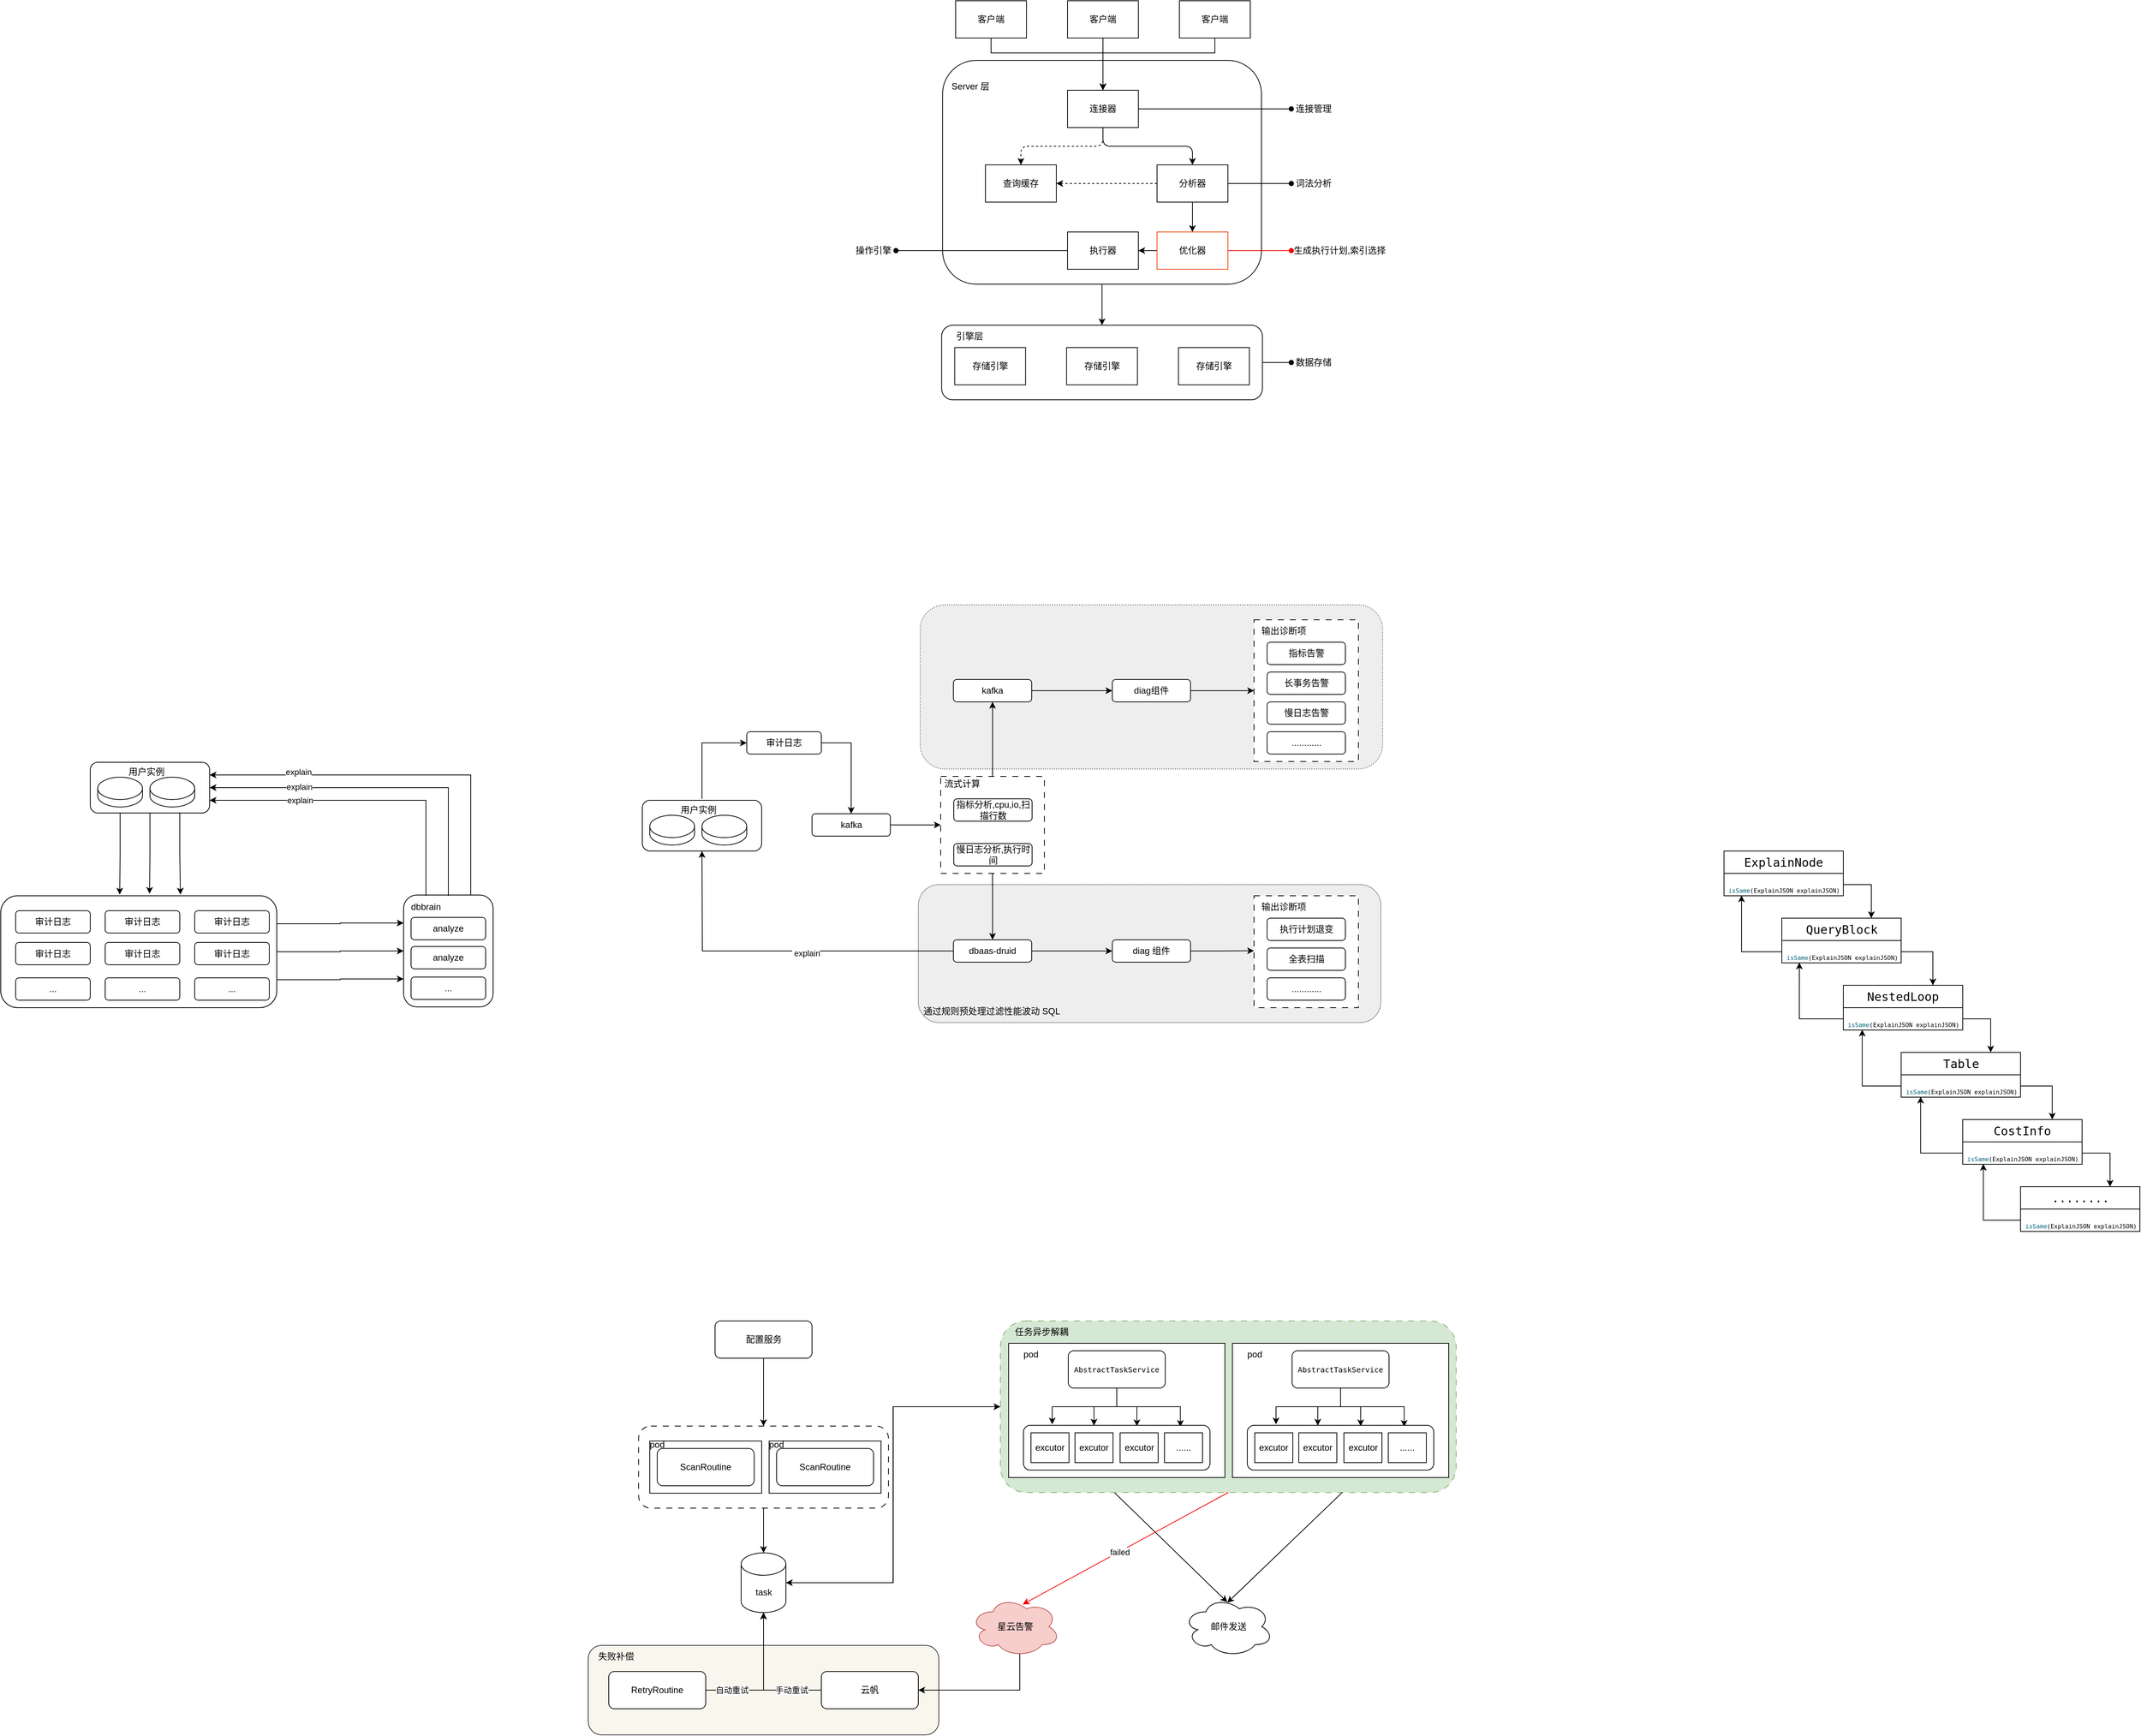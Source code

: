 <mxfile version="26.0.5">
  <diagram name="第 1 页" id="zzQ_-G9NxzNEcgAvAt1v">
    <mxGraphModel dx="3114" dy="921" grid="1" gridSize="10" guides="1" tooltips="1" connect="1" arrows="1" fold="1" page="1" pageScale="1" pageWidth="827" pageHeight="1169" math="0" shadow="0">
      <root>
        <mxCell id="0" />
        <mxCell id="1" parent="0" />
        <mxCell id="Hqzb3K3AwqjuaXWLKlO--363" style="edgeStyle=orthogonalEdgeStyle;rounded=0;orthogonalLoop=1;jettySize=auto;html=1;exitX=1;exitY=0.5;exitDx=0;exitDy=0;" edge="1" parent="1" source="Hqzb3K3AwqjuaXWLKlO--347" target="Hqzb3K3AwqjuaXWLKlO--354">
          <mxGeometry relative="1" as="geometry" />
        </mxCell>
        <mxCell id="Hqzb3K3AwqjuaXWLKlO--364" style="edgeStyle=orthogonalEdgeStyle;rounded=0;orthogonalLoop=1;jettySize=auto;html=1;exitX=1;exitY=0.25;exitDx=0;exitDy=0;entryX=0;entryY=0.25;entryDx=0;entryDy=0;" edge="1" parent="1" source="Hqzb3K3AwqjuaXWLKlO--347" target="Hqzb3K3AwqjuaXWLKlO--354">
          <mxGeometry relative="1" as="geometry" />
        </mxCell>
        <mxCell id="Hqzb3K3AwqjuaXWLKlO--365" style="edgeStyle=orthogonalEdgeStyle;rounded=0;orthogonalLoop=1;jettySize=auto;html=1;exitX=1;exitY=0.75;exitDx=0;exitDy=0;entryX=0;entryY=0.75;entryDx=0;entryDy=0;" edge="1" parent="1" source="Hqzb3K3AwqjuaXWLKlO--347" target="Hqzb3K3AwqjuaXWLKlO--354">
          <mxGeometry relative="1" as="geometry" />
        </mxCell>
        <mxCell id="Hqzb3K3AwqjuaXWLKlO--347" value="" style="rounded=1;whiteSpace=wrap;html=1;" vertex="1" parent="1">
          <mxGeometry x="-1150" y="1350" width="370" height="150" as="geometry" />
        </mxCell>
        <mxCell id="Hqzb3K3AwqjuaXWLKlO--46" value="" style="group" vertex="1" connectable="0" parent="1">
          <mxGeometry x="-10" y="150" width="720" height="535" as="geometry" />
        </mxCell>
        <mxCell id="Hqzb3K3AwqjuaXWLKlO--31" style="edgeStyle=orthogonalEdgeStyle;rounded=0;orthogonalLoop=1;jettySize=auto;html=1;exitX=0.5;exitY=1;exitDx=0;exitDy=0;entryX=0.5;entryY=0;entryDx=0;entryDy=0;" edge="1" parent="Hqzb3K3AwqjuaXWLKlO--46" source="Hqzb3K3AwqjuaXWLKlO--2" target="Hqzb3K3AwqjuaXWLKlO--17">
          <mxGeometry relative="1" as="geometry" />
        </mxCell>
        <mxCell id="Hqzb3K3AwqjuaXWLKlO--2" value="" style="rounded=1;whiteSpace=wrap;html=1;" vertex="1" parent="Hqzb3K3AwqjuaXWLKlO--46">
          <mxGeometry x="122.5" y="80" width="427.5" height="300" as="geometry" />
        </mxCell>
        <mxCell id="Hqzb3K3AwqjuaXWLKlO--7" style="edgeStyle=orthogonalEdgeStyle;rounded=0;orthogonalLoop=1;jettySize=auto;html=1;exitX=0.5;exitY=1;exitDx=0;exitDy=0;entryX=0.5;entryY=0;entryDx=0;entryDy=0;" edge="1" parent="Hqzb3K3AwqjuaXWLKlO--46" source="Hqzb3K3AwqjuaXWLKlO--4" target="Hqzb3K3AwqjuaXWLKlO--5">
          <mxGeometry relative="1" as="geometry" />
        </mxCell>
        <mxCell id="Hqzb3K3AwqjuaXWLKlO--4" value="客户端" style="rounded=0;whiteSpace=wrap;html=1;" vertex="1" parent="Hqzb3K3AwqjuaXWLKlO--46">
          <mxGeometry x="290" width="95" height="50" as="geometry" />
        </mxCell>
        <mxCell id="Hqzb3K3AwqjuaXWLKlO--12" style="edgeStyle=orthogonalEdgeStyle;rounded=1;orthogonalLoop=1;jettySize=auto;html=1;exitX=0.5;exitY=1;exitDx=0;exitDy=0;entryX=0.5;entryY=0;entryDx=0;entryDy=0;curved=0;strokeColor=default;dashed=1;" edge="1" parent="Hqzb3K3AwqjuaXWLKlO--46" source="Hqzb3K3AwqjuaXWLKlO--5" target="Hqzb3K3AwqjuaXWLKlO--9">
          <mxGeometry relative="1" as="geometry" />
        </mxCell>
        <mxCell id="Hqzb3K3AwqjuaXWLKlO--13" style="edgeStyle=orthogonalEdgeStyle;rounded=1;orthogonalLoop=1;jettySize=auto;html=1;exitX=0.5;exitY=1;exitDx=0;exitDy=0;curved=0;" edge="1" parent="Hqzb3K3AwqjuaXWLKlO--46" source="Hqzb3K3AwqjuaXWLKlO--5" target="Hqzb3K3AwqjuaXWLKlO--10">
          <mxGeometry relative="1" as="geometry" />
        </mxCell>
        <mxCell id="Hqzb3K3AwqjuaXWLKlO--40" style="rounded=0;orthogonalLoop=1;jettySize=auto;html=1;exitX=1;exitY=0.5;exitDx=0;exitDy=0;entryX=0;entryY=0.5;entryDx=0;entryDy=0;endArrow=oval;endFill=1;" edge="1" parent="Hqzb3K3AwqjuaXWLKlO--46" source="Hqzb3K3AwqjuaXWLKlO--5" target="Hqzb3K3AwqjuaXWLKlO--33">
          <mxGeometry relative="1" as="geometry" />
        </mxCell>
        <mxCell id="Hqzb3K3AwqjuaXWLKlO--5" value="连接器" style="rounded=0;whiteSpace=wrap;html=1;" vertex="1" parent="Hqzb3K3AwqjuaXWLKlO--46">
          <mxGeometry x="290" y="120" width="95" height="50" as="geometry" />
        </mxCell>
        <mxCell id="Hqzb3K3AwqjuaXWLKlO--9" value="查询缓存" style="rounded=0;whiteSpace=wrap;html=1;" vertex="1" parent="Hqzb3K3AwqjuaXWLKlO--46">
          <mxGeometry x="180" y="220" width="95" height="50" as="geometry" />
        </mxCell>
        <mxCell id="Hqzb3K3AwqjuaXWLKlO--14" style="edgeStyle=orthogonalEdgeStyle;rounded=0;orthogonalLoop=1;jettySize=auto;html=1;exitX=0;exitY=0.5;exitDx=0;exitDy=0;entryX=1;entryY=0.5;entryDx=0;entryDy=0;dashed=1;" edge="1" parent="Hqzb3K3AwqjuaXWLKlO--46" source="Hqzb3K3AwqjuaXWLKlO--10" target="Hqzb3K3AwqjuaXWLKlO--9">
          <mxGeometry relative="1" as="geometry" />
        </mxCell>
        <mxCell id="Hqzb3K3AwqjuaXWLKlO--22" style="edgeStyle=orthogonalEdgeStyle;rounded=0;orthogonalLoop=1;jettySize=auto;html=1;exitX=0.5;exitY=1;exitDx=0;exitDy=0;entryX=0.5;entryY=0;entryDx=0;entryDy=0;" edge="1" parent="Hqzb3K3AwqjuaXWLKlO--46" source="Hqzb3K3AwqjuaXWLKlO--10" target="Hqzb3K3AwqjuaXWLKlO--15">
          <mxGeometry relative="1" as="geometry" />
        </mxCell>
        <mxCell id="Hqzb3K3AwqjuaXWLKlO--41" style="edgeStyle=orthogonalEdgeStyle;rounded=0;orthogonalLoop=1;jettySize=auto;html=1;exitX=1;exitY=0.5;exitDx=0;exitDy=0;entryX=0;entryY=0.5;entryDx=0;entryDy=0;endArrow=oval;endFill=1;" edge="1" parent="Hqzb3K3AwqjuaXWLKlO--46" source="Hqzb3K3AwqjuaXWLKlO--10" target="Hqzb3K3AwqjuaXWLKlO--34">
          <mxGeometry relative="1" as="geometry" />
        </mxCell>
        <mxCell id="Hqzb3K3AwqjuaXWLKlO--10" value="分析器" style="rounded=0;whiteSpace=wrap;html=1;" vertex="1" parent="Hqzb3K3AwqjuaXWLKlO--46">
          <mxGeometry x="410" y="220" width="95" height="50" as="geometry" />
        </mxCell>
        <mxCell id="Hqzb3K3AwqjuaXWLKlO--32" style="edgeStyle=orthogonalEdgeStyle;rounded=0;orthogonalLoop=1;jettySize=auto;html=1;exitX=0;exitY=0.5;exitDx=0;exitDy=0;entryX=1;entryY=0.5;entryDx=0;entryDy=0;" edge="1" parent="Hqzb3K3AwqjuaXWLKlO--46" source="Hqzb3K3AwqjuaXWLKlO--15" target="Hqzb3K3AwqjuaXWLKlO--16">
          <mxGeometry relative="1" as="geometry" />
        </mxCell>
        <mxCell id="Hqzb3K3AwqjuaXWLKlO--43" style="edgeStyle=orthogonalEdgeStyle;rounded=0;orthogonalLoop=1;jettySize=auto;html=1;exitX=1;exitY=0.5;exitDx=0;exitDy=0;entryX=0;entryY=0.5;entryDx=0;entryDy=0;endArrow=oval;endFill=1;strokeColor=light-dark(#ef0606, #ededed);" edge="1" parent="Hqzb3K3AwqjuaXWLKlO--46" source="Hqzb3K3AwqjuaXWLKlO--15" target="Hqzb3K3AwqjuaXWLKlO--35">
          <mxGeometry relative="1" as="geometry" />
        </mxCell>
        <mxCell id="Hqzb3K3AwqjuaXWLKlO--15" value="优化器" style="rounded=0;whiteSpace=wrap;html=1;strokeColor=light-dark(#ed450c, #ededed);" vertex="1" parent="Hqzb3K3AwqjuaXWLKlO--46">
          <mxGeometry x="410" y="310" width="95" height="50" as="geometry" />
        </mxCell>
        <mxCell id="Hqzb3K3AwqjuaXWLKlO--45" style="edgeStyle=orthogonalEdgeStyle;rounded=0;orthogonalLoop=1;jettySize=auto;html=1;exitX=0;exitY=0.5;exitDx=0;exitDy=0;entryX=1;entryY=0.5;entryDx=0;entryDy=0;endArrow=oval;endFill=1;" edge="1" parent="Hqzb3K3AwqjuaXWLKlO--46" source="Hqzb3K3AwqjuaXWLKlO--16" target="Hqzb3K3AwqjuaXWLKlO--37">
          <mxGeometry relative="1" as="geometry" />
        </mxCell>
        <mxCell id="Hqzb3K3AwqjuaXWLKlO--16" value="执行器" style="rounded=0;whiteSpace=wrap;html=1;" vertex="1" parent="Hqzb3K3AwqjuaXWLKlO--46">
          <mxGeometry x="290" y="310" width="95" height="50" as="geometry" />
        </mxCell>
        <mxCell id="Hqzb3K3AwqjuaXWLKlO--20" style="edgeStyle=orthogonalEdgeStyle;rounded=0;orthogonalLoop=1;jettySize=auto;html=1;exitX=0.5;exitY=1;exitDx=0;exitDy=0;entryX=0.5;entryY=0;entryDx=0;entryDy=0;" edge="1" parent="Hqzb3K3AwqjuaXWLKlO--46" source="Hqzb3K3AwqjuaXWLKlO--18" target="Hqzb3K3AwqjuaXWLKlO--5">
          <mxGeometry relative="1" as="geometry">
            <Array as="points">
              <mxPoint x="188" y="70" />
              <mxPoint x="338" y="70" />
            </Array>
          </mxGeometry>
        </mxCell>
        <mxCell id="Hqzb3K3AwqjuaXWLKlO--18" value="客户端" style="rounded=0;whiteSpace=wrap;html=1;" vertex="1" parent="Hqzb3K3AwqjuaXWLKlO--46">
          <mxGeometry x="140" width="95" height="50" as="geometry" />
        </mxCell>
        <mxCell id="Hqzb3K3AwqjuaXWLKlO--21" style="edgeStyle=orthogonalEdgeStyle;rounded=0;orthogonalLoop=1;jettySize=auto;html=1;exitX=0.5;exitY=1;exitDx=0;exitDy=0;entryX=0.5;entryY=0;entryDx=0;entryDy=0;" edge="1" parent="Hqzb3K3AwqjuaXWLKlO--46" source="Hqzb3K3AwqjuaXWLKlO--19" target="Hqzb3K3AwqjuaXWLKlO--5">
          <mxGeometry relative="1" as="geometry">
            <Array as="points">
              <mxPoint x="488" y="70" />
              <mxPoint x="338" y="70" />
            </Array>
          </mxGeometry>
        </mxCell>
        <mxCell id="Hqzb3K3AwqjuaXWLKlO--19" value="客户端" style="rounded=0;whiteSpace=wrap;html=1;" vertex="1" parent="Hqzb3K3AwqjuaXWLKlO--46">
          <mxGeometry x="440" width="95" height="50" as="geometry" />
        </mxCell>
        <mxCell id="Hqzb3K3AwqjuaXWLKlO--24" value="Server 层" style="text;html=1;align=center;verticalAlign=middle;whiteSpace=wrap;rounded=0;" vertex="1" parent="Hqzb3K3AwqjuaXWLKlO--46">
          <mxGeometry x="130" y="100" width="60" height="30" as="geometry" />
        </mxCell>
        <mxCell id="Hqzb3K3AwqjuaXWLKlO--30" value="" style="group" vertex="1" connectable="0" parent="Hqzb3K3AwqjuaXWLKlO--46">
          <mxGeometry x="121.25" y="435" width="430" height="100" as="geometry" />
        </mxCell>
        <mxCell id="Hqzb3K3AwqjuaXWLKlO--17" value="" style="rounded=1;whiteSpace=wrap;html=1;" vertex="1" parent="Hqzb3K3AwqjuaXWLKlO--30">
          <mxGeometry width="430" height="100" as="geometry" />
        </mxCell>
        <mxCell id="Hqzb3K3AwqjuaXWLKlO--25" value="引擎层" style="text;html=1;align=center;verticalAlign=middle;whiteSpace=wrap;rounded=0;" vertex="1" parent="Hqzb3K3AwqjuaXWLKlO--30">
          <mxGeometry x="7.5" width="60" height="30" as="geometry" />
        </mxCell>
        <mxCell id="Hqzb3K3AwqjuaXWLKlO--27" value="存储引擎" style="rounded=0;whiteSpace=wrap;html=1;" vertex="1" parent="Hqzb3K3AwqjuaXWLKlO--30">
          <mxGeometry x="17.5" y="30" width="95" height="50" as="geometry" />
        </mxCell>
        <mxCell id="Hqzb3K3AwqjuaXWLKlO--28" value="存储引擎" style="rounded=0;whiteSpace=wrap;html=1;" vertex="1" parent="Hqzb3K3AwqjuaXWLKlO--30">
          <mxGeometry x="167.5" y="30" width="95" height="50" as="geometry" />
        </mxCell>
        <mxCell id="Hqzb3K3AwqjuaXWLKlO--29" value="存储引擎" style="rounded=0;whiteSpace=wrap;html=1;" vertex="1" parent="Hqzb3K3AwqjuaXWLKlO--30">
          <mxGeometry x="317.5" y="30" width="95" height="50" as="geometry" />
        </mxCell>
        <mxCell id="Hqzb3K3AwqjuaXWLKlO--33" value="连接管理" style="text;html=1;align=center;verticalAlign=middle;whiteSpace=wrap;rounded=0;" vertex="1" parent="Hqzb3K3AwqjuaXWLKlO--46">
          <mxGeometry x="590" y="130" width="60" height="30" as="geometry" />
        </mxCell>
        <mxCell id="Hqzb3K3AwqjuaXWLKlO--34" value="词法分析&lt;span style=&quot;color: rgba(0, 0, 0, 0); font-family: monospace; font-size: 0px; text-align: start; text-wrap-mode: nowrap;&quot;&gt;%3CmxGraphModel%3E%3Croot%3E%3CmxCell%20id%3D%220%22%2F%3E%3CmxCell%20id%3D%221%22%20parent%3D%220%22%2F%3E%3CmxCell%20id%3D%222%22%20value%3D%22%E8%BF%9E%E6%8E%A5%E7%AE%A1%E7%90%86%22%20style%3D%22text%3Bhtml%3D1%3Balign%3Dcenter%3BverticalAlign%3Dmiddle%3BwhiteSpace%3Dwrap%3Brounded%3D0%3B%22%20vertex%3D%221%22%20parent%3D%221%22%3E%3CmxGeometry%20x%3D%22580%22%20y%3D%22280%22%20width%3D%2260%22%20height%3D%2230%22%20as%3D%22geometry%22%2F%3E%3C%2FmxCell%3E%3C%2Froot%3E%3C%2FmxGraphModel%3E&lt;/span&gt;&lt;span style=&quot;color: rgba(0, 0, 0, 0); font-family: monospace; font-size: 0px; text-align: start; text-wrap-mode: nowrap;&quot;&gt;%3CmxGraphModel%3E%3Croot%3E%3CmxCell%20id%3D%220%22%2F%3E%3CmxCell%20id%3D%221%22%20parent%3D%220%22%2F%3E%3CmxCell%20id%3D%222%22%20value%3D%22%E8%BF%9E%E6%8E%A5%E7%AE%A1%E7%90%86%22%20style%3D%22text%3Bhtml%3D1%3Balign%3Dcenter%3BverticalAlign%3Dmiddle%3BwhiteSpace%3Dwrap%3Brounded%3D0%3B%22%20vertex%3D%221%22%20parent%3D%221%22%3E%3CmxGeometry%20x%3D%22580%22%20y%3D%22280%22%20width%3D%2260%22%20height%3D%2230%22%20as%3D%22geometry%22%2F%3E%3C%2FmxCell%3E%3C%2Froot%3E%3C%2FmxGraphModel%3E&lt;/span&gt;" style="text;html=1;align=center;verticalAlign=middle;whiteSpace=wrap;rounded=0;" vertex="1" parent="Hqzb3K3AwqjuaXWLKlO--46">
          <mxGeometry x="590" y="230" width="60" height="30" as="geometry" />
        </mxCell>
        <mxCell id="Hqzb3K3AwqjuaXWLKlO--35" value="生成执行计划,索引选择" style="text;html=1;align=center;verticalAlign=middle;whiteSpace=wrap;rounded=0;" vertex="1" parent="Hqzb3K3AwqjuaXWLKlO--46">
          <mxGeometry x="590" y="325" width="130" height="20" as="geometry" />
        </mxCell>
        <mxCell id="Hqzb3K3AwqjuaXWLKlO--37" value="操作引擎" style="text;html=1;align=center;verticalAlign=middle;whiteSpace=wrap;rounded=0;" vertex="1" parent="Hqzb3K3AwqjuaXWLKlO--46">
          <mxGeometry y="320" width="60" height="30" as="geometry" />
        </mxCell>
        <mxCell id="Hqzb3K3AwqjuaXWLKlO--38" value="数据存储" style="text;html=1;align=center;verticalAlign=middle;whiteSpace=wrap;rounded=0;" vertex="1" parent="Hqzb3K3AwqjuaXWLKlO--46">
          <mxGeometry x="590" y="470" width="60" height="30" as="geometry" />
        </mxCell>
        <mxCell id="Hqzb3K3AwqjuaXWLKlO--44" style="edgeStyle=orthogonalEdgeStyle;rounded=0;orthogonalLoop=1;jettySize=auto;html=1;exitX=1;exitY=0.5;exitDx=0;exitDy=0;endArrow=oval;endFill=1;" edge="1" parent="Hqzb3K3AwqjuaXWLKlO--46" source="Hqzb3K3AwqjuaXWLKlO--17" target="Hqzb3K3AwqjuaXWLKlO--38">
          <mxGeometry relative="1" as="geometry" />
        </mxCell>
        <mxCell id="Hqzb3K3AwqjuaXWLKlO--240" value="" style="group" vertex="1" connectable="0" parent="1">
          <mxGeometry x="-362.5" y="1920" width="1163.5" height="555" as="geometry" />
        </mxCell>
        <mxCell id="Hqzb3K3AwqjuaXWLKlO--238" value="" style="rounded=1;whiteSpace=wrap;html=1;fillColor=#f9f7ed;strokeColor=#36393d;" vertex="1" parent="Hqzb3K3AwqjuaXWLKlO--240">
          <mxGeometry y="435" width="470" height="120" as="geometry" />
        </mxCell>
        <mxCell id="Hqzb3K3AwqjuaXWLKlO--221" style="edgeStyle=orthogonalEdgeStyle;rounded=0;orthogonalLoop=1;jettySize=auto;html=1;exitX=0;exitY=0.5;exitDx=0;exitDy=0;entryX=1;entryY=0.5;entryDx=0;entryDy=0;entryPerimeter=0;" edge="1" parent="Hqzb3K3AwqjuaXWLKlO--240" source="Hqzb3K3AwqjuaXWLKlO--198" target="Hqzb3K3AwqjuaXWLKlO--114">
          <mxGeometry relative="1" as="geometry" />
        </mxCell>
        <mxCell id="Hqzb3K3AwqjuaXWLKlO--222" style="edgeStyle=orthogonalEdgeStyle;rounded=0;orthogonalLoop=1;jettySize=auto;html=1;exitX=1;exitY=0.5;exitDx=0;exitDy=0;exitPerimeter=0;entryX=0;entryY=0.5;entryDx=0;entryDy=0;" edge="1" parent="Hqzb3K3AwqjuaXWLKlO--240" source="Hqzb3K3AwqjuaXWLKlO--114" target="Hqzb3K3AwqjuaXWLKlO--198">
          <mxGeometry relative="1" as="geometry" />
        </mxCell>
        <mxCell id="Hqzb3K3AwqjuaXWLKlO--231" style="edgeStyle=orthogonalEdgeStyle;rounded=0;orthogonalLoop=1;jettySize=auto;html=1;exitX=0.55;exitY=0.95;exitDx=0;exitDy=0;exitPerimeter=0;entryX=1;entryY=0.5;entryDx=0;entryDy=0;" edge="1" parent="Hqzb3K3AwqjuaXWLKlO--240" source="Hqzb3K3AwqjuaXWLKlO--226" target="Hqzb3K3AwqjuaXWLKlO--230">
          <mxGeometry relative="1" as="geometry">
            <Array as="points">
              <mxPoint x="578.5" y="495" />
            </Array>
          </mxGeometry>
        </mxCell>
        <mxCell id="Hqzb3K3AwqjuaXWLKlO--226" value="星云告警" style="ellipse;shape=cloud;whiteSpace=wrap;html=1;fillColor=#f8cecc;strokeColor=#b85450;" vertex="1" parent="Hqzb3K3AwqjuaXWLKlO--240">
          <mxGeometry x="512.5" y="370" width="120" height="80" as="geometry" />
        </mxCell>
        <mxCell id="Hqzb3K3AwqjuaXWLKlO--199" style="rounded=0;orthogonalLoop=1;jettySize=auto;html=1;exitX=0.25;exitY=1;exitDx=0;exitDy=0;entryX=0.489;entryY=0.088;entryDx=0;entryDy=0;entryPerimeter=0;" edge="1" parent="Hqzb3K3AwqjuaXWLKlO--240" source="Hqzb3K3AwqjuaXWLKlO--198" target="Hqzb3K3AwqjuaXWLKlO--125">
          <mxGeometry relative="1" as="geometry" />
        </mxCell>
        <mxCell id="Hqzb3K3AwqjuaXWLKlO--198" value="" style="rounded=1;whiteSpace=wrap;html=1;dashed=1;dashPattern=8 8;container=0;fillColor=#d5e8d4;strokeColor=#82b366;" vertex="1" parent="Hqzb3K3AwqjuaXWLKlO--240">
          <mxGeometry x="552.5" width="611" height="230" as="geometry" />
        </mxCell>
        <mxCell id="Hqzb3K3AwqjuaXWLKlO--125" value="邮件发送" style="ellipse;shape=cloud;whiteSpace=wrap;html=1;container=0;" vertex="1" parent="Hqzb3K3AwqjuaXWLKlO--240">
          <mxGeometry x="798" y="370" width="120" height="80" as="geometry" />
        </mxCell>
        <mxCell id="Hqzb3K3AwqjuaXWLKlO--202" style="rounded=0;orthogonalLoop=1;jettySize=auto;html=1;exitX=0.75;exitY=1;exitDx=0;exitDy=0;entryX=0.489;entryY=0.098;entryDx=0;entryDy=0;entryPerimeter=0;" edge="1" parent="Hqzb3K3AwqjuaXWLKlO--240" source="Hqzb3K3AwqjuaXWLKlO--198" target="Hqzb3K3AwqjuaXWLKlO--125">
          <mxGeometry relative="1" as="geometry" />
        </mxCell>
        <mxCell id="Hqzb3K3AwqjuaXWLKlO--224" value="任务异步解耦" style="text;html=1;align=center;verticalAlign=middle;whiteSpace=wrap;rounded=0;container=0;" vertex="1" parent="Hqzb3K3AwqjuaXWLKlO--240">
          <mxGeometry x="563.5" width="89" height="30" as="geometry" />
        </mxCell>
        <mxCell id="Hqzb3K3AwqjuaXWLKlO--169" value="" style="rounded=0;whiteSpace=wrap;html=1;container=0;" vertex="1" parent="Hqzb3K3AwqjuaXWLKlO--240">
          <mxGeometry x="563.5" y="30" width="290" height="180" as="geometry" />
        </mxCell>
        <mxCell id="Hqzb3K3AwqjuaXWLKlO--179" value="pod" style="text;html=1;align=center;verticalAlign=middle;whiteSpace=wrap;rounded=0;container=0;" vertex="1" parent="Hqzb3K3AwqjuaXWLKlO--240">
          <mxGeometry x="563.5" y="30" width="60" height="30" as="geometry" />
        </mxCell>
        <mxCell id="Hqzb3K3AwqjuaXWLKlO--126" value="&lt;div style=&quot;background-color: rgb(255, 255, 255); color: rgb(8, 8, 8); font-family: Monaco, monospace;&quot;&gt;&lt;pre style=&quot;&quot;&gt;&lt;span style=&quot;color: rgb(0, 0, 0);&quot;&gt;&lt;font style=&quot;font-size: 10px;&quot;&gt;AbstractTaskService&lt;/font&gt;&lt;/span&gt;&lt;/pre&gt;&lt;/div&gt;" style="rounded=1;whiteSpace=wrap;html=1;container=0;" vertex="1" parent="Hqzb3K3AwqjuaXWLKlO--240">
          <mxGeometry x="643.5" y="40" width="130" height="50" as="geometry" />
        </mxCell>
        <mxCell id="Hqzb3K3AwqjuaXWLKlO--144" style="edgeStyle=orthogonalEdgeStyle;rounded=0;orthogonalLoop=1;jettySize=auto;html=1;exitX=0.5;exitY=1;exitDx=0;exitDy=0;entryX=0.154;entryY=-0.022;entryDx=0;entryDy=0;entryPerimeter=0;" edge="1" parent="Hqzb3K3AwqjuaXWLKlO--240" source="Hqzb3K3AwqjuaXWLKlO--126" target="Hqzb3K3AwqjuaXWLKlO--134">
          <mxGeometry relative="1" as="geometry" />
        </mxCell>
        <mxCell id="Hqzb3K3AwqjuaXWLKlO--145" style="edgeStyle=orthogonalEdgeStyle;rounded=0;orthogonalLoop=1;jettySize=auto;html=1;exitX=0.5;exitY=1;exitDx=0;exitDy=0;entryX=0.378;entryY=0.006;entryDx=0;entryDy=0;entryPerimeter=0;" edge="1" parent="Hqzb3K3AwqjuaXWLKlO--240" source="Hqzb3K3AwqjuaXWLKlO--126" target="Hqzb3K3AwqjuaXWLKlO--134">
          <mxGeometry relative="1" as="geometry" />
        </mxCell>
        <mxCell id="Hqzb3K3AwqjuaXWLKlO--146" style="edgeStyle=orthogonalEdgeStyle;rounded=0;orthogonalLoop=1;jettySize=auto;html=1;exitX=0.5;exitY=1;exitDx=0;exitDy=0;entryX=0.608;entryY=0.019;entryDx=0;entryDy=0;entryPerimeter=0;" edge="1" parent="Hqzb3K3AwqjuaXWLKlO--240" source="Hqzb3K3AwqjuaXWLKlO--126" target="Hqzb3K3AwqjuaXWLKlO--134">
          <mxGeometry relative="1" as="geometry" />
        </mxCell>
        <mxCell id="Hqzb3K3AwqjuaXWLKlO--147" style="edgeStyle=orthogonalEdgeStyle;rounded=0;orthogonalLoop=1;jettySize=auto;html=1;exitX=0.5;exitY=1;exitDx=0;exitDy=0;entryX=0.841;entryY=0.033;entryDx=0;entryDy=0;entryPerimeter=0;" edge="1" parent="Hqzb3K3AwqjuaXWLKlO--240" source="Hqzb3K3AwqjuaXWLKlO--126" target="Hqzb3K3AwqjuaXWLKlO--134">
          <mxGeometry relative="1" as="geometry" />
        </mxCell>
        <mxCell id="Hqzb3K3AwqjuaXWLKlO--134" value="" style="rounded=1;whiteSpace=wrap;html=1;container=0;" vertex="1" parent="Hqzb3K3AwqjuaXWLKlO--240">
          <mxGeometry x="583.5" y="140" width="250" height="60" as="geometry" />
        </mxCell>
        <mxCell id="Hqzb3K3AwqjuaXWLKlO--135" value="excutor" style="rounded=0;whiteSpace=wrap;html=1;container=0;" vertex="1" parent="Hqzb3K3AwqjuaXWLKlO--240">
          <mxGeometry x="593.5" y="150" width="51" height="40" as="geometry" />
        </mxCell>
        <mxCell id="Hqzb3K3AwqjuaXWLKlO--136" value="excutor" style="rounded=0;whiteSpace=wrap;html=1;container=0;" vertex="1" parent="Hqzb3K3AwqjuaXWLKlO--240">
          <mxGeometry x="652.5" y="150" width="51" height="40" as="geometry" />
        </mxCell>
        <mxCell id="Hqzb3K3AwqjuaXWLKlO--137" value="excutor" style="rounded=0;whiteSpace=wrap;html=1;container=0;" vertex="1" parent="Hqzb3K3AwqjuaXWLKlO--240">
          <mxGeometry x="713" y="150" width="51" height="40" as="geometry" />
        </mxCell>
        <mxCell id="Hqzb3K3AwqjuaXWLKlO--139" value="......" style="rounded=0;whiteSpace=wrap;html=1;container=0;" vertex="1" parent="Hqzb3K3AwqjuaXWLKlO--240">
          <mxGeometry x="772.5" y="150" width="51" height="40" as="geometry" />
        </mxCell>
        <mxCell id="Hqzb3K3AwqjuaXWLKlO--184" value="" style="rounded=0;whiteSpace=wrap;html=1;container=0;" vertex="1" parent="Hqzb3K3AwqjuaXWLKlO--240">
          <mxGeometry x="863.5" y="30" width="290" height="180" as="geometry" />
        </mxCell>
        <mxCell id="Hqzb3K3AwqjuaXWLKlO--197" value="pod" style="text;html=1;align=center;verticalAlign=middle;whiteSpace=wrap;rounded=0;container=0;" vertex="1" parent="Hqzb3K3AwqjuaXWLKlO--240">
          <mxGeometry x="863.5" y="30" width="60" height="30" as="geometry" />
        </mxCell>
        <mxCell id="Hqzb3K3AwqjuaXWLKlO--186" value="&lt;div style=&quot;background-color: rgb(255, 255, 255); color: rgb(8, 8, 8); font-family: Monaco, monospace;&quot;&gt;&lt;pre style=&quot;&quot;&gt;&lt;span style=&quot;color: rgb(0, 0, 0);&quot;&gt;&lt;font style=&quot;font-size: 10px;&quot;&gt;AbstractTaskService&lt;/font&gt;&lt;/span&gt;&lt;/pre&gt;&lt;/div&gt;" style="rounded=1;whiteSpace=wrap;html=1;container=0;" vertex="1" parent="Hqzb3K3AwqjuaXWLKlO--240">
          <mxGeometry x="943.5" y="40" width="130" height="50" as="geometry" />
        </mxCell>
        <mxCell id="Hqzb3K3AwqjuaXWLKlO--193" style="edgeStyle=orthogonalEdgeStyle;rounded=0;orthogonalLoop=1;jettySize=auto;html=1;exitX=0.5;exitY=1;exitDx=0;exitDy=0;entryX=0.154;entryY=-0.022;entryDx=0;entryDy=0;entryPerimeter=0;" edge="1" parent="Hqzb3K3AwqjuaXWLKlO--240" source="Hqzb3K3AwqjuaXWLKlO--186" target="Hqzb3K3AwqjuaXWLKlO--188">
          <mxGeometry relative="1" as="geometry" />
        </mxCell>
        <mxCell id="Hqzb3K3AwqjuaXWLKlO--194" style="edgeStyle=orthogonalEdgeStyle;rounded=0;orthogonalLoop=1;jettySize=auto;html=1;exitX=0.5;exitY=1;exitDx=0;exitDy=0;entryX=0.378;entryY=0.006;entryDx=0;entryDy=0;entryPerimeter=0;" edge="1" parent="Hqzb3K3AwqjuaXWLKlO--240" source="Hqzb3K3AwqjuaXWLKlO--186" target="Hqzb3K3AwqjuaXWLKlO--188">
          <mxGeometry relative="1" as="geometry" />
        </mxCell>
        <mxCell id="Hqzb3K3AwqjuaXWLKlO--195" style="edgeStyle=orthogonalEdgeStyle;rounded=0;orthogonalLoop=1;jettySize=auto;html=1;exitX=0.5;exitY=1;exitDx=0;exitDy=0;entryX=0.608;entryY=0.019;entryDx=0;entryDy=0;entryPerimeter=0;" edge="1" parent="Hqzb3K3AwqjuaXWLKlO--240" source="Hqzb3K3AwqjuaXWLKlO--186" target="Hqzb3K3AwqjuaXWLKlO--188">
          <mxGeometry relative="1" as="geometry" />
        </mxCell>
        <mxCell id="Hqzb3K3AwqjuaXWLKlO--196" style="edgeStyle=orthogonalEdgeStyle;rounded=0;orthogonalLoop=1;jettySize=auto;html=1;exitX=0.5;exitY=1;exitDx=0;exitDy=0;entryX=0.841;entryY=0.033;entryDx=0;entryDy=0;entryPerimeter=0;" edge="1" parent="Hqzb3K3AwqjuaXWLKlO--240" source="Hqzb3K3AwqjuaXWLKlO--186" target="Hqzb3K3AwqjuaXWLKlO--188">
          <mxGeometry relative="1" as="geometry" />
        </mxCell>
        <mxCell id="Hqzb3K3AwqjuaXWLKlO--188" value="" style="rounded=1;whiteSpace=wrap;html=1;container=0;" vertex="1" parent="Hqzb3K3AwqjuaXWLKlO--240">
          <mxGeometry x="883.5" y="140" width="250" height="60" as="geometry" />
        </mxCell>
        <mxCell id="Hqzb3K3AwqjuaXWLKlO--189" value="excutor" style="rounded=0;whiteSpace=wrap;html=1;container=0;" vertex="1" parent="Hqzb3K3AwqjuaXWLKlO--240">
          <mxGeometry x="893.5" y="150" width="51" height="40" as="geometry" />
        </mxCell>
        <mxCell id="Hqzb3K3AwqjuaXWLKlO--190" value="excutor" style="rounded=0;whiteSpace=wrap;html=1;container=0;" vertex="1" parent="Hqzb3K3AwqjuaXWLKlO--240">
          <mxGeometry x="952.5" y="150" width="51" height="40" as="geometry" />
        </mxCell>
        <mxCell id="Hqzb3K3AwqjuaXWLKlO--191" value="excutor" style="rounded=0;whiteSpace=wrap;html=1;container=0;" vertex="1" parent="Hqzb3K3AwqjuaXWLKlO--240">
          <mxGeometry x="1013" y="150" width="51" height="40" as="geometry" />
        </mxCell>
        <mxCell id="Hqzb3K3AwqjuaXWLKlO--192" value="......" style="rounded=0;whiteSpace=wrap;html=1;container=0;" vertex="1" parent="Hqzb3K3AwqjuaXWLKlO--240">
          <mxGeometry x="1072.5" y="150" width="51" height="40" as="geometry" />
        </mxCell>
        <mxCell id="Hqzb3K3AwqjuaXWLKlO--227" style="rounded=0;orthogonalLoop=1;jettySize=auto;html=1;exitX=0.5;exitY=1;exitDx=0;exitDy=0;entryX=0.583;entryY=0.125;entryDx=0;entryDy=0;entryPerimeter=0;strokeColor=light-dark(#f70103, #ededed);" edge="1" parent="Hqzb3K3AwqjuaXWLKlO--240" source="Hqzb3K3AwqjuaXWLKlO--198" target="Hqzb3K3AwqjuaXWLKlO--226">
          <mxGeometry relative="1" as="geometry" />
        </mxCell>
        <mxCell id="Hqzb3K3AwqjuaXWLKlO--228" value="failed" style="edgeLabel;html=1;align=center;verticalAlign=middle;resizable=0;points=[];" vertex="1" connectable="0" parent="Hqzb3K3AwqjuaXWLKlO--227">
          <mxGeometry x="0.06" relative="1" as="geometry">
            <mxPoint as="offset" />
          </mxGeometry>
        </mxCell>
        <mxCell id="Hqzb3K3AwqjuaXWLKlO--114" value="task" style="shape=cylinder3;whiteSpace=wrap;html=1;boundedLbl=1;backgroundOutline=1;size=15;container=0;" vertex="1" parent="Hqzb3K3AwqjuaXWLKlO--240">
          <mxGeometry x="205" y="311" width="60" height="80" as="geometry" />
        </mxCell>
        <mxCell id="Hqzb3K3AwqjuaXWLKlO--216" style="edgeStyle=orthogonalEdgeStyle;rounded=0;orthogonalLoop=1;jettySize=auto;html=1;exitX=0.5;exitY=1;exitDx=0;exitDy=0;entryX=0.5;entryY=0;entryDx=0;entryDy=0;" edge="1" parent="Hqzb3K3AwqjuaXWLKlO--240" source="Hqzb3K3AwqjuaXWLKlO--120" target="Hqzb3K3AwqjuaXWLKlO--214">
          <mxGeometry relative="1" as="geometry" />
        </mxCell>
        <mxCell id="Hqzb3K3AwqjuaXWLKlO--120" value="配置服务" style="rounded=1;whiteSpace=wrap;html=1;container=0;" vertex="1" parent="Hqzb3K3AwqjuaXWLKlO--240">
          <mxGeometry x="170" width="130" height="50" as="geometry" />
        </mxCell>
        <mxCell id="Hqzb3K3AwqjuaXWLKlO--217" style="edgeStyle=orthogonalEdgeStyle;rounded=0;orthogonalLoop=1;jettySize=auto;html=1;exitX=0.5;exitY=1;exitDx=0;exitDy=0;entryX=0.5;entryY=0;entryDx=0;entryDy=0;entryPerimeter=0;" edge="1" parent="Hqzb3K3AwqjuaXWLKlO--240" source="Hqzb3K3AwqjuaXWLKlO--214" target="Hqzb3K3AwqjuaXWLKlO--114">
          <mxGeometry relative="1" as="geometry" />
        </mxCell>
        <mxCell id="Hqzb3K3AwqjuaXWLKlO--214" value="" style="rounded=1;whiteSpace=wrap;html=1;dashed=1;dashPattern=8 8;container=0;" vertex="1" parent="Hqzb3K3AwqjuaXWLKlO--240">
          <mxGeometry x="67.5" y="141" width="335" height="110" as="geometry" />
        </mxCell>
        <mxCell id="Hqzb3K3AwqjuaXWLKlO--206" value="" style="rounded=0;whiteSpace=wrap;html=1;container=0;" vertex="1" parent="Hqzb3K3AwqjuaXWLKlO--240">
          <mxGeometry x="82.5" y="161" width="150" height="70" as="geometry" />
        </mxCell>
        <mxCell id="Hqzb3K3AwqjuaXWLKlO--203" value="ScanRoutine" style="rounded=1;whiteSpace=wrap;html=1;container=0;" vertex="1" parent="Hqzb3K3AwqjuaXWLKlO--240">
          <mxGeometry x="92.5" y="171" width="130" height="50" as="geometry" />
        </mxCell>
        <mxCell id="Hqzb3K3AwqjuaXWLKlO--208" value="pod" style="text;html=1;align=center;verticalAlign=middle;whiteSpace=wrap;rounded=0;container=0;" vertex="1" parent="Hqzb3K3AwqjuaXWLKlO--240">
          <mxGeometry x="62.5" y="151" width="60" height="30" as="geometry" />
        </mxCell>
        <mxCell id="Hqzb3K3AwqjuaXWLKlO--211" value="" style="rounded=0;whiteSpace=wrap;html=1;container=0;" vertex="1" parent="Hqzb3K3AwqjuaXWLKlO--240">
          <mxGeometry x="242.5" y="161" width="150" height="70" as="geometry" />
        </mxCell>
        <mxCell id="Hqzb3K3AwqjuaXWLKlO--212" value="ScanRoutine" style="rounded=1;whiteSpace=wrap;html=1;container=0;" vertex="1" parent="Hqzb3K3AwqjuaXWLKlO--240">
          <mxGeometry x="252.5" y="171" width="130" height="50" as="geometry" />
        </mxCell>
        <mxCell id="Hqzb3K3AwqjuaXWLKlO--213" value="pod" style="text;html=1;align=center;verticalAlign=middle;whiteSpace=wrap;rounded=0;container=0;" vertex="1" parent="Hqzb3K3AwqjuaXWLKlO--240">
          <mxGeometry x="222.5" y="151" width="60" height="30" as="geometry" />
        </mxCell>
        <mxCell id="Hqzb3K3AwqjuaXWLKlO--230" value="云帆" style="rounded=1;whiteSpace=wrap;html=1;container=0;" vertex="1" parent="Hqzb3K3AwqjuaXWLKlO--240">
          <mxGeometry x="312.5" y="470" width="130" height="50" as="geometry" />
        </mxCell>
        <mxCell id="Hqzb3K3AwqjuaXWLKlO--232" style="edgeStyle=orthogonalEdgeStyle;rounded=0;orthogonalLoop=1;jettySize=auto;html=1;exitX=0;exitY=0.5;exitDx=0;exitDy=0;entryX=0.5;entryY=1;entryDx=0;entryDy=0;entryPerimeter=0;" edge="1" parent="Hqzb3K3AwqjuaXWLKlO--240" source="Hqzb3K3AwqjuaXWLKlO--230" target="Hqzb3K3AwqjuaXWLKlO--114">
          <mxGeometry relative="1" as="geometry" />
        </mxCell>
        <mxCell id="Hqzb3K3AwqjuaXWLKlO--233" value="手动重试" style="edgeLabel;html=1;align=center;verticalAlign=middle;resizable=0;points=[];" vertex="1" connectable="0" parent="Hqzb3K3AwqjuaXWLKlO--232">
          <mxGeometry x="-0.4" relative="1" as="geometry">
            <mxPoint x="14" as="offset" />
          </mxGeometry>
        </mxCell>
        <mxCell id="Hqzb3K3AwqjuaXWLKlO--234" value="RetryRoutine" style="rounded=1;whiteSpace=wrap;html=1;container=0;" vertex="1" parent="Hqzb3K3AwqjuaXWLKlO--240">
          <mxGeometry x="27.5" y="470" width="130" height="50" as="geometry" />
        </mxCell>
        <mxCell id="Hqzb3K3AwqjuaXWLKlO--235" style="edgeStyle=orthogonalEdgeStyle;rounded=0;orthogonalLoop=1;jettySize=auto;html=1;exitX=1;exitY=0.5;exitDx=0;exitDy=0;entryX=0.5;entryY=1;entryDx=0;entryDy=0;entryPerimeter=0;" edge="1" parent="Hqzb3K3AwqjuaXWLKlO--240" source="Hqzb3K3AwqjuaXWLKlO--234" target="Hqzb3K3AwqjuaXWLKlO--114">
          <mxGeometry relative="1" as="geometry" />
        </mxCell>
        <mxCell id="Hqzb3K3AwqjuaXWLKlO--237" value="自动重试" style="edgeLabel;html=1;align=center;verticalAlign=middle;resizable=0;points=[];" vertex="1" connectable="0" parent="Hqzb3K3AwqjuaXWLKlO--235">
          <mxGeometry x="-0.33" y="-1" relative="1" as="geometry">
            <mxPoint x="-26" y="-1" as="offset" />
          </mxGeometry>
        </mxCell>
        <mxCell id="Hqzb3K3AwqjuaXWLKlO--239" value="失败补偿" style="text;html=1;align=center;verticalAlign=middle;whiteSpace=wrap;rounded=0;" vertex="1" parent="Hqzb3K3AwqjuaXWLKlO--240">
          <mxGeometry x="7.5" y="435" width="60" height="30" as="geometry" />
        </mxCell>
        <mxCell id="Hqzb3K3AwqjuaXWLKlO--242" value="" style="group" vertex="1" connectable="0" parent="1">
          <mxGeometry x="1160" y="1290" width="557.5" height="510" as="geometry" />
        </mxCell>
        <mxCell id="Hqzb3K3AwqjuaXWLKlO--81" value="&lt;div style=&quot;background-color:#ffffff;color:#080808;font-family:&#39;Monaco&#39;,monospace;font-size:12.0pt;&quot;&gt;&lt;pre&gt;&lt;span style=&quot;color:#000000;&quot;&gt;ExplainNode&lt;/span&gt;&lt;/pre&gt;&lt;/div&gt;" style="swimlane;fontStyle=0;childLayout=stackLayout;horizontal=1;startSize=30;horizontalStack=0;resizeParent=1;resizeParentMax=0;resizeLast=0;collapsible=1;marginBottom=0;whiteSpace=wrap;html=1;" vertex="1" parent="Hqzb3K3AwqjuaXWLKlO--242">
          <mxGeometry width="160" height="60" as="geometry" />
        </mxCell>
        <mxCell id="Hqzb3K3AwqjuaXWLKlO--82" value="&lt;div style=&quot;background-color: rgb(255, 255, 255); color: rgb(8, 8, 8); font-family: Monaco, monospace;&quot;&gt;&lt;pre style=&quot;&quot;&gt;&lt;font style=&quot;font-size: 8px;&quot;&gt;&lt;span style=&quot;color: rgb(0, 98, 122);&quot;&gt;isSame&lt;/span&gt;(&lt;span style=&quot;color: rgb(0, 0, 0);&quot;&gt;ExplainJSON &lt;/span&gt;explainJSON)&lt;/font&gt;&lt;/pre&gt;&lt;/div&gt;" style="text;strokeColor=none;fillColor=none;align=left;verticalAlign=middle;spacingLeft=4;spacingRight=4;overflow=hidden;points=[[0,0.5],[1,0.5]];portConstraint=eastwest;rotatable=0;whiteSpace=wrap;html=1;" vertex="1" parent="Hqzb3K3AwqjuaXWLKlO--81">
          <mxGeometry y="30" width="160" height="30" as="geometry" />
        </mxCell>
        <mxCell id="Hqzb3K3AwqjuaXWLKlO--85" value="&lt;div style=&quot;background-color: rgb(255, 255, 255); color: rgb(8, 8, 8); font-family: Monaco, monospace; font-size: 12pt;&quot;&gt;&lt;pre&gt;&lt;div style=&quot;font-family: Monaco, monospace; font-size: 12pt;&quot;&gt;&lt;pre&gt;&lt;span style=&quot;color:#000000;&quot;&gt;QueryBlock&lt;/span&gt;&lt;/pre&gt;&lt;/div&gt;&lt;/pre&gt;&lt;/div&gt;" style="swimlane;fontStyle=0;childLayout=stackLayout;horizontal=1;startSize=30;horizontalStack=0;resizeParent=1;resizeParentMax=0;resizeLast=0;collapsible=1;marginBottom=0;whiteSpace=wrap;html=1;" vertex="1" parent="Hqzb3K3AwqjuaXWLKlO--242">
          <mxGeometry x="77.5" y="90" width="160" height="60" as="geometry" />
        </mxCell>
        <mxCell id="Hqzb3K3AwqjuaXWLKlO--86" value="&lt;div style=&quot;background-color: rgb(255, 255, 255); color: rgb(8, 8, 8); font-family: Monaco, monospace;&quot;&gt;&lt;pre style=&quot;&quot;&gt;&lt;font style=&quot;font-size: 8px;&quot;&gt;&lt;span style=&quot;color: rgb(0, 98, 122);&quot;&gt;isSame&lt;/span&gt;(&lt;span style=&quot;color: rgb(0, 0, 0);&quot;&gt;ExplainJSON &lt;/span&gt;explainJSON)&lt;/font&gt;&lt;/pre&gt;&lt;/div&gt;" style="text;strokeColor=none;fillColor=none;align=left;verticalAlign=middle;spacingLeft=4;spacingRight=4;overflow=hidden;points=[[0,0.5],[1,0.5]];portConstraint=eastwest;rotatable=0;whiteSpace=wrap;html=1;" vertex="1" parent="Hqzb3K3AwqjuaXWLKlO--85">
          <mxGeometry y="30" width="160" height="30" as="geometry" />
        </mxCell>
        <mxCell id="Hqzb3K3AwqjuaXWLKlO--88" value="&lt;div style=&quot;background-color: rgb(255, 255, 255); color: rgb(8, 8, 8); font-family: Monaco, monospace; font-size: 12pt;&quot;&gt;&lt;pre&gt;&lt;div style=&quot;font-family: Monaco, monospace; font-size: 12pt;&quot;&gt;&lt;pre&gt;&lt;div style=&quot;font-family: Monaco, monospace; font-size: 12pt;&quot;&gt;&lt;pre&gt;&lt;span style=&quot;color:#000000;&quot;&gt;NestedLoop&lt;/span&gt;&lt;/pre&gt;&lt;/div&gt;&lt;/pre&gt;&lt;/div&gt;&lt;/pre&gt;&lt;/div&gt;" style="swimlane;fontStyle=0;childLayout=stackLayout;horizontal=1;startSize=30;horizontalStack=0;resizeParent=1;resizeParentMax=0;resizeLast=0;collapsible=1;marginBottom=0;whiteSpace=wrap;html=1;" vertex="1" parent="Hqzb3K3AwqjuaXWLKlO--242">
          <mxGeometry x="160" y="180" width="160" height="60" as="geometry" />
        </mxCell>
        <mxCell id="Hqzb3K3AwqjuaXWLKlO--89" value="&lt;div style=&quot;background-color: rgb(255, 255, 255); color: rgb(8, 8, 8); font-family: Monaco, monospace;&quot;&gt;&lt;pre style=&quot;&quot;&gt;&lt;font style=&quot;font-size: 8px;&quot;&gt;&lt;span style=&quot;color: rgb(0, 98, 122);&quot;&gt;isSame&lt;/span&gt;(&lt;span style=&quot;color: rgb(0, 0, 0);&quot;&gt;ExplainJSON &lt;/span&gt;explainJSON)&lt;/font&gt;&lt;/pre&gt;&lt;/div&gt;" style="text;strokeColor=none;fillColor=none;align=left;verticalAlign=middle;spacingLeft=4;spacingRight=4;overflow=hidden;points=[[0,0.5],[1,0.5]];portConstraint=eastwest;rotatable=0;whiteSpace=wrap;html=1;" vertex="1" parent="Hqzb3K3AwqjuaXWLKlO--88">
          <mxGeometry y="30" width="160" height="30" as="geometry" />
        </mxCell>
        <mxCell id="Hqzb3K3AwqjuaXWLKlO--92" value="&lt;div style=&quot;background-color: rgb(255, 255, 255); color: rgb(8, 8, 8); font-family: Monaco, monospace; font-size: 12pt;&quot;&gt;&lt;pre&gt;&lt;div style=&quot;font-family: Monaco, monospace; font-size: 12pt;&quot;&gt;&lt;pre&gt;&lt;span style=&quot;color: rgb(0, 0, 0);&quot;&gt;........&lt;/span&gt;&lt;/pre&gt;&lt;/div&gt;&lt;/pre&gt;&lt;/div&gt;" style="swimlane;fontStyle=0;childLayout=stackLayout;horizontal=1;startSize=30;horizontalStack=0;resizeParent=1;resizeParentMax=0;resizeLast=0;collapsible=1;marginBottom=0;whiteSpace=wrap;html=1;" vertex="1" parent="Hqzb3K3AwqjuaXWLKlO--242">
          <mxGeometry x="397.5" y="450" width="160" height="60" as="geometry" />
        </mxCell>
        <mxCell id="Hqzb3K3AwqjuaXWLKlO--93" value="&lt;div style=&quot;background-color: rgb(255, 255, 255); color: rgb(8, 8, 8); font-family: Monaco, monospace;&quot;&gt;&lt;pre style=&quot;&quot;&gt;&lt;font style=&quot;font-size: 8px;&quot;&gt;&lt;span style=&quot;color: rgb(0, 98, 122);&quot;&gt;isSame&lt;/span&gt;(&lt;span style=&quot;color: rgb(0, 0, 0);&quot;&gt;ExplainJSON &lt;/span&gt;explainJSON)&lt;/font&gt;&lt;/pre&gt;&lt;/div&gt;" style="text;strokeColor=none;fillColor=none;align=left;verticalAlign=middle;spacingLeft=4;spacingRight=4;overflow=hidden;points=[[0,0.5],[1,0.5]];portConstraint=eastwest;rotatable=0;whiteSpace=wrap;html=1;" vertex="1" parent="Hqzb3K3AwqjuaXWLKlO--92">
          <mxGeometry y="30" width="160" height="30" as="geometry" />
        </mxCell>
        <mxCell id="Hqzb3K3AwqjuaXWLKlO--94" value="&lt;div style=&quot;background-color: rgb(255, 255, 255); color: rgb(8, 8, 8); font-family: Monaco, monospace; font-size: 12pt;&quot;&gt;&lt;pre&gt;&lt;div style=&quot;font-family: Monaco, monospace; font-size: 12pt;&quot;&gt;&lt;pre&gt;&lt;div style=&quot;font-family: Monaco, monospace; font-size: 12pt;&quot;&gt;&lt;pre&gt;&lt;span style=&quot;color:#000000;&quot;&gt;CostInfo&lt;/span&gt;&lt;/pre&gt;&lt;/div&gt;&lt;/pre&gt;&lt;/div&gt;&lt;/pre&gt;&lt;/div&gt;" style="swimlane;fontStyle=0;childLayout=stackLayout;horizontal=1;startSize=30;horizontalStack=0;resizeParent=1;resizeParentMax=0;resizeLast=0;collapsible=1;marginBottom=0;whiteSpace=wrap;html=1;" vertex="1" parent="Hqzb3K3AwqjuaXWLKlO--242">
          <mxGeometry x="320" y="360" width="160" height="60" as="geometry" />
        </mxCell>
        <mxCell id="Hqzb3K3AwqjuaXWLKlO--95" value="&lt;div style=&quot;background-color: rgb(255, 255, 255); color: rgb(8, 8, 8); font-family: Monaco, monospace;&quot;&gt;&lt;pre style=&quot;&quot;&gt;&lt;font style=&quot;font-size: 8px;&quot;&gt;&lt;span style=&quot;color: rgb(0, 98, 122);&quot;&gt;isSame&lt;/span&gt;(&lt;span style=&quot;color: rgb(0, 0, 0);&quot;&gt;ExplainJSON &lt;/span&gt;explainJSON)&lt;/font&gt;&lt;/pre&gt;&lt;/div&gt;" style="text;strokeColor=none;fillColor=none;align=left;verticalAlign=middle;spacingLeft=4;spacingRight=4;overflow=hidden;points=[[0,0.5],[1,0.5]];portConstraint=eastwest;rotatable=0;whiteSpace=wrap;html=1;" vertex="1" parent="Hqzb3K3AwqjuaXWLKlO--94">
          <mxGeometry y="30" width="160" height="30" as="geometry" />
        </mxCell>
        <mxCell id="Hqzb3K3AwqjuaXWLKlO--96" value="&lt;div style=&quot;background-color: rgb(255, 255, 255); color: rgb(8, 8, 8); font-family: Monaco, monospace; font-size: 12pt;&quot;&gt;&lt;pre&gt;&lt;div style=&quot;font-family: Monaco, monospace; font-size: 12pt;&quot;&gt;&lt;pre&gt;&lt;div style=&quot;font-family: Monaco, monospace; font-size: 12pt;&quot;&gt;&lt;pre&gt;&lt;span style=&quot;color:#000000;&quot;&gt;Table&lt;/span&gt;&lt;/pre&gt;&lt;/div&gt;&lt;/pre&gt;&lt;/div&gt;&lt;/pre&gt;&lt;/div&gt;" style="swimlane;fontStyle=0;childLayout=stackLayout;horizontal=1;startSize=30;horizontalStack=0;resizeParent=1;resizeParentMax=0;resizeLast=0;collapsible=1;marginBottom=0;whiteSpace=wrap;html=1;" vertex="1" parent="Hqzb3K3AwqjuaXWLKlO--242">
          <mxGeometry x="237.5" y="270" width="160" height="60" as="geometry" />
        </mxCell>
        <mxCell id="Hqzb3K3AwqjuaXWLKlO--97" value="&lt;div style=&quot;background-color: rgb(255, 255, 255); color: rgb(8, 8, 8); font-family: Monaco, monospace;&quot;&gt;&lt;pre style=&quot;&quot;&gt;&lt;font style=&quot;font-size: 8px;&quot;&gt;&lt;span style=&quot;color: rgb(0, 98, 122);&quot;&gt;isSame&lt;/span&gt;(&lt;span style=&quot;color: rgb(0, 0, 0);&quot;&gt;ExplainJSON &lt;/span&gt;explainJSON)&lt;/font&gt;&lt;/pre&gt;&lt;/div&gt;" style="text;strokeColor=none;fillColor=none;align=left;verticalAlign=middle;spacingLeft=4;spacingRight=4;overflow=hidden;points=[[0,0.5],[1,0.5]];portConstraint=eastwest;rotatable=0;whiteSpace=wrap;html=1;" vertex="1" parent="Hqzb3K3AwqjuaXWLKlO--96">
          <mxGeometry y="30" width="160" height="30" as="geometry" />
        </mxCell>
        <mxCell id="Hqzb3K3AwqjuaXWLKlO--100" style="edgeStyle=orthogonalEdgeStyle;rounded=0;orthogonalLoop=1;jettySize=auto;html=1;exitX=1;exitY=0.5;exitDx=0;exitDy=0;entryX=0.75;entryY=0;entryDx=0;entryDy=0;" edge="1" parent="Hqzb3K3AwqjuaXWLKlO--242" source="Hqzb3K3AwqjuaXWLKlO--82" target="Hqzb3K3AwqjuaXWLKlO--85">
          <mxGeometry relative="1" as="geometry" />
        </mxCell>
        <mxCell id="Hqzb3K3AwqjuaXWLKlO--101" style="edgeStyle=orthogonalEdgeStyle;rounded=0;orthogonalLoop=1;jettySize=auto;html=1;exitX=1;exitY=0.5;exitDx=0;exitDy=0;entryX=0.75;entryY=0;entryDx=0;entryDy=0;" edge="1" parent="Hqzb3K3AwqjuaXWLKlO--242" source="Hqzb3K3AwqjuaXWLKlO--86" target="Hqzb3K3AwqjuaXWLKlO--88">
          <mxGeometry relative="1" as="geometry" />
        </mxCell>
        <mxCell id="Hqzb3K3AwqjuaXWLKlO--102" style="edgeStyle=orthogonalEdgeStyle;rounded=0;orthogonalLoop=1;jettySize=auto;html=1;exitX=1;exitY=0.5;exitDx=0;exitDy=0;entryX=0.75;entryY=0;entryDx=0;entryDy=0;" edge="1" parent="Hqzb3K3AwqjuaXWLKlO--242" source="Hqzb3K3AwqjuaXWLKlO--89" target="Hqzb3K3AwqjuaXWLKlO--96">
          <mxGeometry relative="1" as="geometry" />
        </mxCell>
        <mxCell id="Hqzb3K3AwqjuaXWLKlO--103" style="edgeStyle=orthogonalEdgeStyle;rounded=0;orthogonalLoop=1;jettySize=auto;html=1;exitX=1;exitY=0.5;exitDx=0;exitDy=0;entryX=0.75;entryY=0;entryDx=0;entryDy=0;" edge="1" parent="Hqzb3K3AwqjuaXWLKlO--242" source="Hqzb3K3AwqjuaXWLKlO--97" target="Hqzb3K3AwqjuaXWLKlO--94">
          <mxGeometry relative="1" as="geometry" />
        </mxCell>
        <mxCell id="Hqzb3K3AwqjuaXWLKlO--104" style="edgeStyle=orthogonalEdgeStyle;rounded=0;orthogonalLoop=1;jettySize=auto;html=1;exitX=1;exitY=0.5;exitDx=0;exitDy=0;entryX=0.75;entryY=0;entryDx=0;entryDy=0;" edge="1" parent="Hqzb3K3AwqjuaXWLKlO--242" source="Hqzb3K3AwqjuaXWLKlO--95" target="Hqzb3K3AwqjuaXWLKlO--92">
          <mxGeometry relative="1" as="geometry" />
        </mxCell>
        <mxCell id="Hqzb3K3AwqjuaXWLKlO--105" style="edgeStyle=orthogonalEdgeStyle;rounded=0;orthogonalLoop=1;jettySize=auto;html=1;exitX=0;exitY=0.5;exitDx=0;exitDy=0;entryX=0.173;entryY=0.983;entryDx=0;entryDy=0;entryPerimeter=0;" edge="1" parent="Hqzb3K3AwqjuaXWLKlO--242" source="Hqzb3K3AwqjuaXWLKlO--93" target="Hqzb3K3AwqjuaXWLKlO--95">
          <mxGeometry relative="1" as="geometry" />
        </mxCell>
        <mxCell id="Hqzb3K3AwqjuaXWLKlO--108" style="edgeStyle=orthogonalEdgeStyle;rounded=0;orthogonalLoop=1;jettySize=auto;html=1;exitX=0;exitY=0.5;exitDx=0;exitDy=0;entryX=0.163;entryY=0.983;entryDx=0;entryDy=0;entryPerimeter=0;" edge="1" parent="Hqzb3K3AwqjuaXWLKlO--242" source="Hqzb3K3AwqjuaXWLKlO--95" target="Hqzb3K3AwqjuaXWLKlO--97">
          <mxGeometry relative="1" as="geometry" />
        </mxCell>
        <mxCell id="Hqzb3K3AwqjuaXWLKlO--109" style="edgeStyle=orthogonalEdgeStyle;rounded=0;orthogonalLoop=1;jettySize=auto;html=1;exitX=0;exitY=0.5;exitDx=0;exitDy=0;entryX=0.158;entryY=0.983;entryDx=0;entryDy=0;entryPerimeter=0;" edge="1" parent="Hqzb3K3AwqjuaXWLKlO--242" source="Hqzb3K3AwqjuaXWLKlO--97" target="Hqzb3K3AwqjuaXWLKlO--89">
          <mxGeometry relative="1" as="geometry" />
        </mxCell>
        <mxCell id="Hqzb3K3AwqjuaXWLKlO--110" style="edgeStyle=orthogonalEdgeStyle;rounded=0;orthogonalLoop=1;jettySize=auto;html=1;exitX=0;exitY=0.5;exitDx=0;exitDy=0;entryX=0.147;entryY=0.983;entryDx=0;entryDy=0;entryPerimeter=0;" edge="1" parent="Hqzb3K3AwqjuaXWLKlO--242" source="Hqzb3K3AwqjuaXWLKlO--89" target="Hqzb3K3AwqjuaXWLKlO--86">
          <mxGeometry relative="1" as="geometry" />
        </mxCell>
        <mxCell id="Hqzb3K3AwqjuaXWLKlO--111" style="edgeStyle=orthogonalEdgeStyle;rounded=0;orthogonalLoop=1;jettySize=auto;html=1;exitX=0;exitY=0.5;exitDx=0;exitDy=0;entryX=0.147;entryY=0.983;entryDx=0;entryDy=0;entryPerimeter=0;" edge="1" parent="Hqzb3K3AwqjuaXWLKlO--242" source="Hqzb3K3AwqjuaXWLKlO--86" target="Hqzb3K3AwqjuaXWLKlO--82">
          <mxGeometry relative="1" as="geometry" />
        </mxCell>
        <mxCell id="Hqzb3K3AwqjuaXWLKlO--289" value="基于指标实时触发" style="text;html=1;align=center;verticalAlign=middle;whiteSpace=wrap;rounded=0;" vertex="1" parent="1">
          <mxGeometry x="82.5" y="960" width="117" height="30" as="geometry" />
        </mxCell>
        <mxCell id="Hqzb3K3AwqjuaXWLKlO--291" value="" style="group" vertex="1" connectable="0" parent="1">
          <mxGeometry x="-1030" y="1169" width="160" height="70" as="geometry" />
        </mxCell>
        <mxCell id="Hqzb3K3AwqjuaXWLKlO--292" value="" style="rounded=1;whiteSpace=wrap;html=1;container=0;" vertex="1" parent="Hqzb3K3AwqjuaXWLKlO--291">
          <mxGeometry y="2" width="160" height="68" as="geometry" />
        </mxCell>
        <mxCell id="Hqzb3K3AwqjuaXWLKlO--293" value="" style="shape=cylinder3;whiteSpace=wrap;html=1;boundedLbl=1;backgroundOutline=1;size=15;container=0;" vertex="1" parent="Hqzb3K3AwqjuaXWLKlO--291">
          <mxGeometry x="10" y="22" width="60" height="40" as="geometry" />
        </mxCell>
        <mxCell id="Hqzb3K3AwqjuaXWLKlO--294" value="" style="shape=cylinder3;whiteSpace=wrap;html=1;boundedLbl=1;backgroundOutline=1;size=15;container=0;" vertex="1" parent="Hqzb3K3AwqjuaXWLKlO--291">
          <mxGeometry x="80" y="22" width="60" height="40" as="geometry" />
        </mxCell>
        <mxCell id="Hqzb3K3AwqjuaXWLKlO--295" value="用户实例" style="text;html=1;align=center;verticalAlign=middle;resizable=0;points=[];autosize=1;strokeColor=none;fillColor=none;container=0;" vertex="1" parent="Hqzb3K3AwqjuaXWLKlO--291">
          <mxGeometry x="40" width="70" height="30" as="geometry" />
        </mxCell>
        <mxCell id="Hqzb3K3AwqjuaXWLKlO--287" value="" style="rounded=1;whiteSpace=wrap;html=1;dashed=1;dashPattern=1 1;fillColor=#eeeeee;strokeColor=#36393d;" vertex="1" parent="1">
          <mxGeometry x="80" y="1335" width="620" height="185" as="geometry" />
        </mxCell>
        <mxCell id="Hqzb3K3AwqjuaXWLKlO--279" value="" style="rounded=1;whiteSpace=wrap;html=1;dashed=1;dashPattern=1 2;fillColor=#eeeeee;strokeColor=#36393d;" vertex="1" parent="1">
          <mxGeometry x="82.5" y="960" width="620" height="220" as="geometry" />
        </mxCell>
        <mxCell id="Hqzb3K3AwqjuaXWLKlO--68" style="edgeStyle=orthogonalEdgeStyle;rounded=0;orthogonalLoop=1;jettySize=auto;html=1;exitX=1;exitY=0.5;exitDx=0;exitDy=0;entryX=0;entryY=0.5;entryDx=0;entryDy=0;" edge="1" parent="1" source="Hqzb3K3AwqjuaXWLKlO--57" target="Hqzb3K3AwqjuaXWLKlO--66">
          <mxGeometry relative="1" as="geometry" />
        </mxCell>
        <mxCell id="Hqzb3K3AwqjuaXWLKlO--57" value="kafka" style="rounded=1;whiteSpace=wrap;html=1;" vertex="1" parent="1">
          <mxGeometry x="-62.5" y="1240" width="105" height="30" as="geometry" />
        </mxCell>
        <mxCell id="Hqzb3K3AwqjuaXWLKlO--77" style="edgeStyle=orthogonalEdgeStyle;rounded=0;orthogonalLoop=1;jettySize=auto;html=1;exitX=1;exitY=0.5;exitDx=0;exitDy=0;entryX=0;entryY=0.5;entryDx=0;entryDy=0;" edge="1" parent="1" source="Hqzb3K3AwqjuaXWLKlO--61" target="Hqzb3K3AwqjuaXWLKlO--76">
          <mxGeometry relative="1" as="geometry" />
        </mxCell>
        <mxCell id="Hqzb3K3AwqjuaXWLKlO--61" value="diag组件" style="rounded=1;whiteSpace=wrap;html=1;" vertex="1" parent="1">
          <mxGeometry x="340" y="1060" width="105" height="30" as="geometry" />
        </mxCell>
        <mxCell id="Hqzb3K3AwqjuaXWLKlO--71" style="edgeStyle=orthogonalEdgeStyle;rounded=0;orthogonalLoop=1;jettySize=auto;html=1;exitX=1;exitY=0.5;exitDx=0;exitDy=0;entryX=0;entryY=0.5;entryDx=0;entryDy=0;" edge="1" parent="1" source="Hqzb3K3AwqjuaXWLKlO--64" target="Hqzb3K3AwqjuaXWLKlO--61">
          <mxGeometry relative="1" as="geometry" />
        </mxCell>
        <mxCell id="Hqzb3K3AwqjuaXWLKlO--64" value="kafka" style="rounded=1;whiteSpace=wrap;html=1;" vertex="1" parent="1">
          <mxGeometry x="127" y="1060" width="105" height="30" as="geometry" />
        </mxCell>
        <mxCell id="Hqzb3K3AwqjuaXWLKlO--243" value="" style="group" vertex="1" connectable="0" parent="1">
          <mxGeometry x="530" y="980" width="140" height="190" as="geometry" />
        </mxCell>
        <mxCell id="Hqzb3K3AwqjuaXWLKlO--76" value="" style="rounded=0;whiteSpace=wrap;html=1;dashed=1;dashPattern=8 8;" vertex="1" parent="Hqzb3K3AwqjuaXWLKlO--243">
          <mxGeometry width="140" height="190" as="geometry" />
        </mxCell>
        <mxCell id="Hqzb3K3AwqjuaXWLKlO--62" value="指标告警" style="rounded=1;whiteSpace=wrap;html=1;" vertex="1" parent="Hqzb3K3AwqjuaXWLKlO--243">
          <mxGeometry x="17.5" y="30" width="105" height="30" as="geometry" />
        </mxCell>
        <mxCell id="Hqzb3K3AwqjuaXWLKlO--63" value="长事务告警" style="rounded=1;whiteSpace=wrap;html=1;" vertex="1" parent="Hqzb3K3AwqjuaXWLKlO--243">
          <mxGeometry x="17.5" y="70" width="105" height="30" as="geometry" />
        </mxCell>
        <mxCell id="Hqzb3K3AwqjuaXWLKlO--72" value="慢日志告警" style="rounded=1;whiteSpace=wrap;html=1;" vertex="1" parent="Hqzb3K3AwqjuaXWLKlO--243">
          <mxGeometry x="17.5" y="110" width="105" height="30" as="geometry" />
        </mxCell>
        <mxCell id="Hqzb3K3AwqjuaXWLKlO--75" value="............" style="rounded=1;whiteSpace=wrap;html=1;" vertex="1" parent="Hqzb3K3AwqjuaXWLKlO--243">
          <mxGeometry x="17.5" y="150" width="105" height="30" as="geometry" />
        </mxCell>
        <mxCell id="Hqzb3K3AwqjuaXWLKlO--78" value="输出诊断项" style="text;html=1;align=center;verticalAlign=middle;whiteSpace=wrap;rounded=0;" vertex="1" parent="Hqzb3K3AwqjuaXWLKlO--243">
          <mxGeometry width="80" height="30" as="geometry" />
        </mxCell>
        <mxCell id="Hqzb3K3AwqjuaXWLKlO--247" value="" style="group" vertex="1" connectable="0" parent="1">
          <mxGeometry x="110" y="1190" width="139" height="130" as="geometry" />
        </mxCell>
        <mxCell id="Hqzb3K3AwqjuaXWLKlO--66" value="" style="rounded=0;whiteSpace=wrap;html=1;container=0;dashed=1;dashPattern=8 8;" vertex="1" parent="Hqzb3K3AwqjuaXWLKlO--247">
          <mxGeometry width="139" height="130" as="geometry" />
        </mxCell>
        <mxCell id="Hqzb3K3AwqjuaXWLKlO--58" value="指标分析,cpu,io,扫描行数" style="rounded=1;whiteSpace=wrap;html=1;container=0;" vertex="1" parent="Hqzb3K3AwqjuaXWLKlO--247">
          <mxGeometry x="17.5" y="30" width="105" height="30" as="geometry" />
        </mxCell>
        <mxCell id="Hqzb3K3AwqjuaXWLKlO--60" value="慢日志分析,执行时间" style="rounded=1;whiteSpace=wrap;html=1;container=0;" vertex="1" parent="Hqzb3K3AwqjuaXWLKlO--247">
          <mxGeometry x="17.5" y="90" width="105" height="30" as="geometry" />
        </mxCell>
        <mxCell id="Hqzb3K3AwqjuaXWLKlO--67" value="流式计算" style="text;html=1;align=center;verticalAlign=middle;whiteSpace=wrap;rounded=0;container=0;" vertex="1" parent="Hqzb3K3AwqjuaXWLKlO--247">
          <mxGeometry width="57.5" height="20" as="geometry" />
        </mxCell>
        <mxCell id="Hqzb3K3AwqjuaXWLKlO--263" style="edgeStyle=orthogonalEdgeStyle;rounded=0;orthogonalLoop=1;jettySize=auto;html=1;exitX=1;exitY=0.5;exitDx=0;exitDy=0;" edge="1" parent="1" source="Hqzb3K3AwqjuaXWLKlO--54" target="Hqzb3K3AwqjuaXWLKlO--57">
          <mxGeometry relative="1" as="geometry" />
        </mxCell>
        <mxCell id="Hqzb3K3AwqjuaXWLKlO--54" value="审计日志" style="rounded=1;whiteSpace=wrap;html=1;" vertex="1" parent="1">
          <mxGeometry x="-150" y="1130" width="100" height="30" as="geometry" />
        </mxCell>
        <mxCell id="Hqzb3K3AwqjuaXWLKlO--253" value="" style="group" vertex="1" connectable="0" parent="1">
          <mxGeometry x="-290" y="1220" width="160" height="70" as="geometry" />
        </mxCell>
        <mxCell id="Hqzb3K3AwqjuaXWLKlO--55" value="" style="rounded=1;whiteSpace=wrap;html=1;container=0;" vertex="1" parent="Hqzb3K3AwqjuaXWLKlO--253">
          <mxGeometry y="2" width="160" height="68" as="geometry" />
        </mxCell>
        <mxCell id="Hqzb3K3AwqjuaXWLKlO--47" value="" style="shape=cylinder3;whiteSpace=wrap;html=1;boundedLbl=1;backgroundOutline=1;size=15;container=0;" vertex="1" parent="Hqzb3K3AwqjuaXWLKlO--253">
          <mxGeometry x="10" y="22" width="60" height="40" as="geometry" />
        </mxCell>
        <mxCell id="Hqzb3K3AwqjuaXWLKlO--51" value="" style="shape=cylinder3;whiteSpace=wrap;html=1;boundedLbl=1;backgroundOutline=1;size=15;container=0;" vertex="1" parent="Hqzb3K3AwqjuaXWLKlO--253">
          <mxGeometry x="80" y="22" width="60" height="40" as="geometry" />
        </mxCell>
        <mxCell id="Hqzb3K3AwqjuaXWLKlO--53" value="用户实例" style="text;html=1;align=center;verticalAlign=middle;resizable=0;points=[];autosize=1;strokeColor=none;fillColor=none;container=0;" vertex="1" parent="Hqzb3K3AwqjuaXWLKlO--253">
          <mxGeometry x="40" width="70" height="30" as="geometry" />
        </mxCell>
        <mxCell id="Hqzb3K3AwqjuaXWLKlO--260" style="edgeStyle=orthogonalEdgeStyle;rounded=0;orthogonalLoop=1;jettySize=auto;html=1;exitX=0.5;exitY=0;exitDx=0;exitDy=0;entryX=0.5;entryY=1;entryDx=0;entryDy=0;" edge="1" parent="1" source="Hqzb3K3AwqjuaXWLKlO--66" target="Hqzb3K3AwqjuaXWLKlO--64">
          <mxGeometry relative="1" as="geometry" />
        </mxCell>
        <mxCell id="Hqzb3K3AwqjuaXWLKlO--262" value="" style="endArrow=classic;html=1;rounded=0;entryX=0;entryY=0.5;entryDx=0;entryDy=0;" edge="1" parent="1" target="Hqzb3K3AwqjuaXWLKlO--54">
          <mxGeometry width="50" height="50" relative="1" as="geometry">
            <mxPoint x="-210" y="1220" as="sourcePoint" />
            <mxPoint x="-160" y="1170" as="targetPoint" />
            <Array as="points">
              <mxPoint x="-210" y="1145" />
            </Array>
          </mxGeometry>
        </mxCell>
        <mxCell id="Hqzb3K3AwqjuaXWLKlO--266" style="edgeStyle=orthogonalEdgeStyle;rounded=0;orthogonalLoop=1;jettySize=auto;html=1;exitX=0;exitY=0.5;exitDx=0;exitDy=0;" edge="1" parent="1" source="Hqzb3K3AwqjuaXWLKlO--264">
          <mxGeometry relative="1" as="geometry">
            <mxPoint x="-210" y="1290" as="targetPoint" />
          </mxGeometry>
        </mxCell>
        <mxCell id="Hqzb3K3AwqjuaXWLKlO--269" value="&amp;nbsp;explain" style="edgeLabel;html=1;align=center;verticalAlign=middle;resizable=0;points=[];" vertex="1" connectable="0" parent="Hqzb3K3AwqjuaXWLKlO--266">
          <mxGeometry x="-0.158" y="3" relative="1" as="geometry">
            <mxPoint as="offset" />
          </mxGeometry>
        </mxCell>
        <mxCell id="Hqzb3K3AwqjuaXWLKlO--268" style="edgeStyle=orthogonalEdgeStyle;rounded=0;orthogonalLoop=1;jettySize=auto;html=1;exitX=1;exitY=0.5;exitDx=0;exitDy=0;entryX=0;entryY=0.5;entryDx=0;entryDy=0;" edge="1" parent="1" source="Hqzb3K3AwqjuaXWLKlO--264" target="Hqzb3K3AwqjuaXWLKlO--267">
          <mxGeometry relative="1" as="geometry" />
        </mxCell>
        <mxCell id="Hqzb3K3AwqjuaXWLKlO--264" value="dbaas-druid" style="rounded=1;whiteSpace=wrap;html=1;" vertex="1" parent="1">
          <mxGeometry x="127" y="1409" width="105" height="30" as="geometry" />
        </mxCell>
        <mxCell id="Hqzb3K3AwqjuaXWLKlO--265" value="" style="edgeStyle=orthogonalEdgeStyle;rounded=0;orthogonalLoop=1;jettySize=auto;html=1;exitX=0.5;exitY=1;exitDx=0;exitDy=0;entryX=0.5;entryY=0;entryDx=0;entryDy=0;" edge="1" parent="1" source="Hqzb3K3AwqjuaXWLKlO--66" target="Hqzb3K3AwqjuaXWLKlO--264">
          <mxGeometry relative="1" as="geometry" />
        </mxCell>
        <mxCell id="Hqzb3K3AwqjuaXWLKlO--277" style="edgeStyle=orthogonalEdgeStyle;rounded=0;orthogonalLoop=1;jettySize=auto;html=1;exitX=1;exitY=0.5;exitDx=0;exitDy=0;" edge="1" parent="1" source="Hqzb3K3AwqjuaXWLKlO--267">
          <mxGeometry relative="1" as="geometry">
            <mxPoint x="530" y="1423.706" as="targetPoint" />
          </mxGeometry>
        </mxCell>
        <mxCell id="Hqzb3K3AwqjuaXWLKlO--267" value="diag 组件" style="rounded=1;whiteSpace=wrap;html=1;" vertex="1" parent="1">
          <mxGeometry x="340" y="1409" width="105" height="30" as="geometry" />
        </mxCell>
        <mxCell id="Hqzb3K3AwqjuaXWLKlO--270" value="" style="group" vertex="1" connectable="0" parent="1">
          <mxGeometry x="530" y="1350" width="140" height="190" as="geometry" />
        </mxCell>
        <mxCell id="Hqzb3K3AwqjuaXWLKlO--271" value="" style="rounded=0;whiteSpace=wrap;html=1;dashed=1;dashPattern=8 8;" vertex="1" parent="Hqzb3K3AwqjuaXWLKlO--270">
          <mxGeometry width="140" height="150" as="geometry" />
        </mxCell>
        <mxCell id="Hqzb3K3AwqjuaXWLKlO--272" value="执行计划退变" style="rounded=1;whiteSpace=wrap;html=1;" vertex="1" parent="Hqzb3K3AwqjuaXWLKlO--270">
          <mxGeometry x="17.5" y="30" width="105" height="30" as="geometry" />
        </mxCell>
        <mxCell id="Hqzb3K3AwqjuaXWLKlO--273" value="全表扫描" style="rounded=1;whiteSpace=wrap;html=1;" vertex="1" parent="Hqzb3K3AwqjuaXWLKlO--270">
          <mxGeometry x="17.5" y="70" width="105" height="30" as="geometry" />
        </mxCell>
        <mxCell id="Hqzb3K3AwqjuaXWLKlO--275" value="............" style="rounded=1;whiteSpace=wrap;html=1;" vertex="1" parent="Hqzb3K3AwqjuaXWLKlO--270">
          <mxGeometry x="17.5" y="110" width="105" height="30" as="geometry" />
        </mxCell>
        <mxCell id="Hqzb3K3AwqjuaXWLKlO--276" value="输出诊断项" style="text;html=1;align=center;verticalAlign=middle;whiteSpace=wrap;rounded=0;" vertex="1" parent="Hqzb3K3AwqjuaXWLKlO--270">
          <mxGeometry width="80" height="30" as="geometry" />
        </mxCell>
        <mxCell id="Hqzb3K3AwqjuaXWLKlO--290" value="通过规则预处理过滤性能波动 SQL" style="text;html=1;align=center;verticalAlign=middle;whiteSpace=wrap;rounded=0;" vertex="1" parent="1">
          <mxGeometry x="75.5" y="1490" width="204.5" height="30" as="geometry" />
        </mxCell>
        <mxCell id="Hqzb3K3AwqjuaXWLKlO--341" value="审计日志" style="rounded=1;whiteSpace=wrap;html=1;" vertex="1" parent="1">
          <mxGeometry x="-1130" y="1370" width="100" height="30" as="geometry" />
        </mxCell>
        <mxCell id="Hqzb3K3AwqjuaXWLKlO--342" value="审计日志" style="rounded=1;whiteSpace=wrap;html=1;" vertex="1" parent="1">
          <mxGeometry x="-1010" y="1370" width="100" height="30" as="geometry" />
        </mxCell>
        <mxCell id="Hqzb3K3AwqjuaXWLKlO--343" value="审计日志" style="rounded=1;whiteSpace=wrap;html=1;" vertex="1" parent="1">
          <mxGeometry x="-890" y="1370" width="100" height="30" as="geometry" />
        </mxCell>
        <mxCell id="Hqzb3K3AwqjuaXWLKlO--344" value="审计日志" style="rounded=1;whiteSpace=wrap;html=1;" vertex="1" parent="1">
          <mxGeometry x="-1130" y="1412.5" width="100" height="30" as="geometry" />
        </mxCell>
        <mxCell id="Hqzb3K3AwqjuaXWLKlO--345" value="审计日志" style="rounded=1;whiteSpace=wrap;html=1;" vertex="1" parent="1">
          <mxGeometry x="-1010" y="1412.5" width="100" height="30" as="geometry" />
        </mxCell>
        <mxCell id="Hqzb3K3AwqjuaXWLKlO--346" value="审计日志" style="rounded=1;whiteSpace=wrap;html=1;" vertex="1" parent="1">
          <mxGeometry x="-890" y="1412.5" width="100" height="30" as="geometry" />
        </mxCell>
        <mxCell id="Hqzb3K3AwqjuaXWLKlO--348" value="..." style="rounded=1;whiteSpace=wrap;html=1;" vertex="1" parent="1">
          <mxGeometry x="-1130" y="1460" width="100" height="30" as="geometry" />
        </mxCell>
        <mxCell id="Hqzb3K3AwqjuaXWLKlO--349" value="..." style="rounded=1;whiteSpace=wrap;html=1;" vertex="1" parent="1">
          <mxGeometry x="-1010" y="1460" width="100" height="30" as="geometry" />
        </mxCell>
        <mxCell id="Hqzb3K3AwqjuaXWLKlO--350" value="..." style="rounded=1;whiteSpace=wrap;html=1;" vertex="1" parent="1">
          <mxGeometry x="-890" y="1460" width="100" height="30" as="geometry" />
        </mxCell>
        <mxCell id="Hqzb3K3AwqjuaXWLKlO--358" value="" style="group" vertex="1" connectable="0" parent="1">
          <mxGeometry x="-610" y="1349" width="120" height="150" as="geometry" />
        </mxCell>
        <mxCell id="Hqzb3K3AwqjuaXWLKlO--354" value="" style="rounded=1;whiteSpace=wrap;html=1;" vertex="1" parent="Hqzb3K3AwqjuaXWLKlO--358">
          <mxGeometry width="120" height="150" as="geometry" />
        </mxCell>
        <mxCell id="Hqzb3K3AwqjuaXWLKlO--351" value="analyze" style="rounded=1;whiteSpace=wrap;html=1;" vertex="1" parent="Hqzb3K3AwqjuaXWLKlO--358">
          <mxGeometry x="10" y="30" width="100" height="30" as="geometry" />
        </mxCell>
        <mxCell id="Hqzb3K3AwqjuaXWLKlO--352" value="analyze" style="rounded=1;whiteSpace=wrap;html=1;" vertex="1" parent="Hqzb3K3AwqjuaXWLKlO--358">
          <mxGeometry x="10" y="69" width="100" height="30" as="geometry" />
        </mxCell>
        <mxCell id="Hqzb3K3AwqjuaXWLKlO--353" value="..." style="rounded=1;whiteSpace=wrap;html=1;" vertex="1" parent="Hqzb3K3AwqjuaXWLKlO--358">
          <mxGeometry x="10" y="110" width="100" height="30" as="geometry" />
        </mxCell>
        <mxCell id="Hqzb3K3AwqjuaXWLKlO--357" value="dbbrain" style="text;html=1;align=center;verticalAlign=middle;whiteSpace=wrap;rounded=0;" vertex="1" parent="Hqzb3K3AwqjuaXWLKlO--358">
          <mxGeometry y="1" width="60" height="30" as="geometry" />
        </mxCell>
        <mxCell id="Hqzb3K3AwqjuaXWLKlO--359" style="edgeStyle=orthogonalEdgeStyle;rounded=0;orthogonalLoop=1;jettySize=auto;html=1;exitX=0.5;exitY=1;exitDx=0;exitDy=0;entryX=0.539;entryY=-0.018;entryDx=0;entryDy=0;entryPerimeter=0;" edge="1" parent="1" source="Hqzb3K3AwqjuaXWLKlO--292" target="Hqzb3K3AwqjuaXWLKlO--347">
          <mxGeometry relative="1" as="geometry" />
        </mxCell>
        <mxCell id="Hqzb3K3AwqjuaXWLKlO--360" style="edgeStyle=orthogonalEdgeStyle;rounded=0;orthogonalLoop=1;jettySize=auto;html=1;exitX=0.25;exitY=1;exitDx=0;exitDy=0;entryX=0.431;entryY=-0.011;entryDx=0;entryDy=0;entryPerimeter=0;" edge="1" parent="1" source="Hqzb3K3AwqjuaXWLKlO--292" target="Hqzb3K3AwqjuaXWLKlO--347">
          <mxGeometry relative="1" as="geometry" />
        </mxCell>
        <mxCell id="Hqzb3K3AwqjuaXWLKlO--362" style="edgeStyle=orthogonalEdgeStyle;rounded=0;orthogonalLoop=1;jettySize=auto;html=1;exitX=0.75;exitY=1;exitDx=0;exitDy=0;entryX=0.651;entryY=-0.011;entryDx=0;entryDy=0;entryPerimeter=0;" edge="1" parent="1" source="Hqzb3K3AwqjuaXWLKlO--292" target="Hqzb3K3AwqjuaXWLKlO--347">
          <mxGeometry relative="1" as="geometry" />
        </mxCell>
        <mxCell id="Hqzb3K3AwqjuaXWLKlO--366" style="edgeStyle=orthogonalEdgeStyle;rounded=0;orthogonalLoop=1;jettySize=auto;html=1;exitX=0.75;exitY=0;exitDx=0;exitDy=0;entryX=1;entryY=0.25;entryDx=0;entryDy=0;" edge="1" parent="1" source="Hqzb3K3AwqjuaXWLKlO--354" target="Hqzb3K3AwqjuaXWLKlO--292">
          <mxGeometry relative="1" as="geometry" />
        </mxCell>
        <mxCell id="Hqzb3K3AwqjuaXWLKlO--369" value="explain" style="edgeLabel;html=1;align=center;verticalAlign=middle;resizable=0;points=[];" vertex="1" connectable="0" parent="Hqzb3K3AwqjuaXWLKlO--366">
          <mxGeometry x="0.537" y="-1" relative="1" as="geometry">
            <mxPoint y="-3" as="offset" />
          </mxGeometry>
        </mxCell>
        <mxCell id="Hqzb3K3AwqjuaXWLKlO--367" style="edgeStyle=orthogonalEdgeStyle;rounded=0;orthogonalLoop=1;jettySize=auto;html=1;exitX=1;exitY=0;exitDx=0;exitDy=0;entryX=1;entryY=0.5;entryDx=0;entryDy=0;" edge="1" parent="1" source="Hqzb3K3AwqjuaXWLKlO--357" target="Hqzb3K3AwqjuaXWLKlO--292">
          <mxGeometry relative="1" as="geometry" />
        </mxCell>
        <mxCell id="Hqzb3K3AwqjuaXWLKlO--370" value="explain" style="edgeLabel;html=1;align=center;verticalAlign=middle;resizable=0;points=[];" vertex="1" connectable="0" parent="Hqzb3K3AwqjuaXWLKlO--367">
          <mxGeometry x="0.496" y="2" relative="1" as="geometry">
            <mxPoint x="3" y="-3" as="offset" />
          </mxGeometry>
        </mxCell>
        <mxCell id="Hqzb3K3AwqjuaXWLKlO--368" style="edgeStyle=orthogonalEdgeStyle;rounded=0;orthogonalLoop=1;jettySize=auto;html=1;exitX=0.5;exitY=0;exitDx=0;exitDy=0;entryX=1;entryY=0.75;entryDx=0;entryDy=0;" edge="1" parent="1" source="Hqzb3K3AwqjuaXWLKlO--357" target="Hqzb3K3AwqjuaXWLKlO--292">
          <mxGeometry relative="1" as="geometry" />
        </mxCell>
        <mxCell id="Hqzb3K3AwqjuaXWLKlO--371" value="explain" style="edgeLabel;html=1;align=center;verticalAlign=middle;resizable=0;points=[];" vertex="1" connectable="0" parent="Hqzb3K3AwqjuaXWLKlO--368">
          <mxGeometry x="0.456" y="2" relative="1" as="geometry">
            <mxPoint x="7" y="-2" as="offset" />
          </mxGeometry>
        </mxCell>
      </root>
    </mxGraphModel>
  </diagram>
</mxfile>
